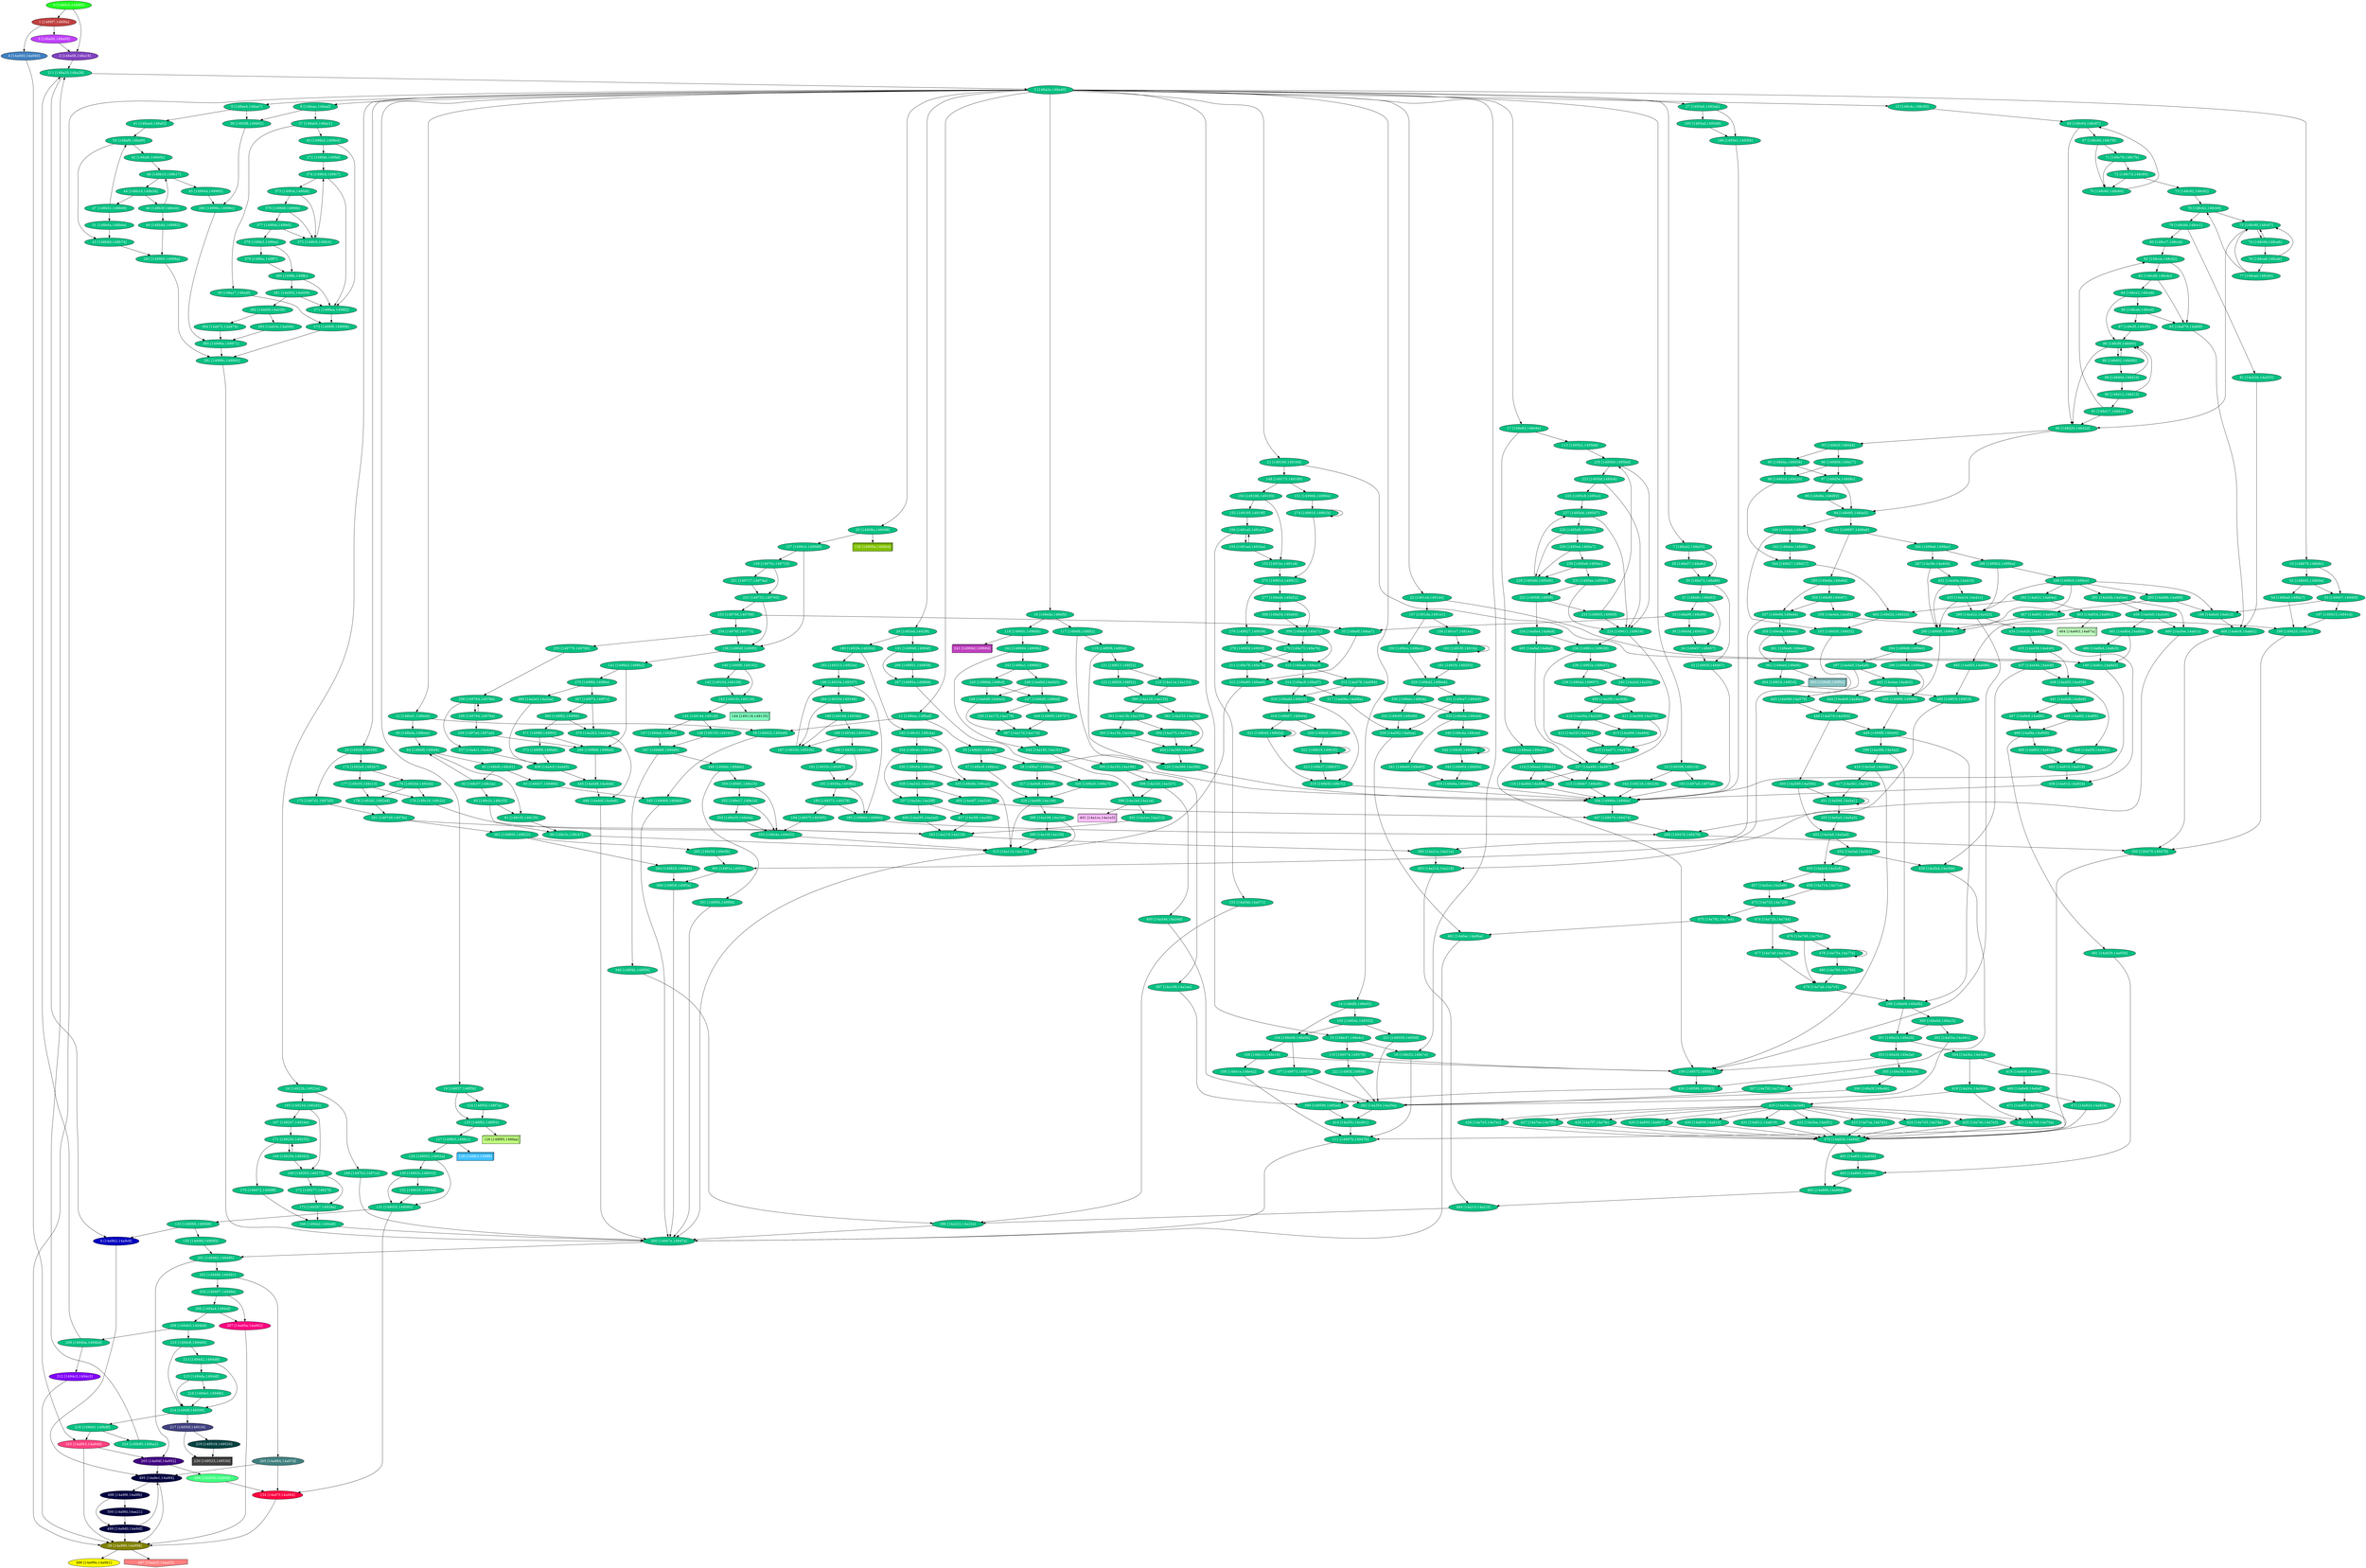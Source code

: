 diGraph libnss3{
	libnss3_0  [style=filled fillcolor="#20FF20" fontcolor="#ffffff" shape=oval label="0 [1489c0,1489f5]"]
	libnss3_1  [style=filled fillcolor="#C04040" fontcolor="#ffffff" shape=oval label="1 [1489f7,1489fa]"]
	libnss3_2  [style=filled fillcolor="#8040C0" fontcolor="#ffffff" shape=oval label="2 [148a08,148a18]"]
	libnss3_3  [style=filled fillcolor="#C040FF" fontcolor="#ffffff" shape=oval label="3 [148a00,148a00]"]
	libnss3_4  [style=filled fillcolor="#4080C0" fontcolor="#ffffff" shape=oval label="4 [14a940,14a940]"]
	libnss3_5  [style=filled fillcolor="#00C080" fontcolor="#ffffff" shape=oval label="5 [148a2e,148a40]"]
	libnss3_6  [style=filled fillcolor="#0000C0" fontcolor="#ffffff" shape=oval label="6 [14a9b2,14a9c8]"]
	libnss3_7  [style=filled fillcolor="#00C080" fontcolor="#ffffff" shape=oval label="7 [148a42,148a55]"]
	libnss3_8  [style=filled fillcolor="#00C080" fontcolor="#ffffff" shape=oval label="8 [148aac,148aaf]"]
	libnss3_9  [style=filled fillcolor="#00C080" fontcolor="#ffffff" shape=oval label="9 [148ae4,148ae7]"]
	libnss3_a  [style=filled fillcolor="#00C080" fontcolor="#ffffff" shape=oval label="10 [148b79,148b8c]"]
	libnss3_b  [style=filled fillcolor="#00C080" fontcolor="#ffffff" shape=oval label="11 [148bac,148baf]"]
	libnss3_c  [style=filled fillcolor="#00C080" fontcolor="#ffffff" shape=oval label="12 [148bd1,148bd4]"]
	libnss3_d  [style=filled fillcolor="#00C080" fontcolor="#ffffff" shape=oval label="13 [148c4c,148c50]"]
	libnss3_e  [style=filled fillcolor="#00C080" fontcolor="#ffffff" shape=oval label="14 [148dfb,148e02]"]
	libnss3_f  [style=filled fillcolor="#00C080" fontcolor="#ffffff" shape=oval label="15 [148e47,148e4c]"]
	libnss3_10  [style=filled fillcolor="#00C080" fontcolor="#ffffff" shape=oval label="16 [148e52,148e7e]"]
	libnss3_11  [style=filled fillcolor="#00C080" fontcolor="#ffffff" shape=oval label="17 [148e83,148e9e]"]
	libnss3_12  [style=filled fillcolor="#00C080" fontcolor="#ffffff" shape=oval label="18 [148eda,148ef5]"]
	libnss3_13  [style=filled fillcolor="#00C080" fontcolor="#ffffff" shape=oval label="19 [148f37,148f5b]"]
	libnss3_14  [style=filled fillcolor="#00C080" fontcolor="#ffffff" shape=oval label="20 [14908a,149098]"]
	libnss3_15  [style=filled fillcolor="#00C080" fontcolor="#ffffff" shape=oval label="21 [149166,14916d]"]
	libnss3_16  [style=filled fillcolor="#00C080" fontcolor="#ffffff" shape=oval label="22 [1491cd,1491d4]"]
	libnss3_17  [style=filled fillcolor="#00C080" fontcolor="#ffffff" shape=oval label="23 [149208,149210]"]
	libnss3_18  [style=filled fillcolor="#00C080" fontcolor="#ffffff" shape=oval label="24 [14922b,14922e]"]
	libnss3_19  [style=filled fillcolor="#00C080" fontcolor="#ffffff" shape=oval label="25 [14928f,14929f]"]
	libnss3_1a  [style=filled fillcolor="#00C080" fontcolor="#ffffff" shape=oval label="26 [1492ed,1492f8]"]
	libnss3_1b  [style=filled fillcolor="#00C080" fontcolor="#ffffff" shape=oval label="27 [1493a6,1493ab]"]
	libnss3_1c  [style=filled fillcolor="#808000" fontcolor="#ffffff" shape=oval label="28 [14a989,14a998]"]
	libnss3_1d  [style=filled fillcolor="#00C080" fontcolor="#ffffff" shape=oval label="29 [148a57,148a6c]"]
	libnss3_1e  [style=filled fillcolor="#00C080" fontcolor="#ffffff" shape=oval label="30 [148a73,148a86]"]
	libnss3_1f  [style=filled fillcolor="#00C080" fontcolor="#ffffff" shape=oval label="31 [148a8c,148a93]"]
	libnss3_20  [style=filled fillcolor="#00C080" fontcolor="#ffffff" shape=oval label="32 [14945f,149467]"]
	libnss3_21  [style=filled fillcolor="#00C080" fontcolor="#ffffff" shape=oval label="33 [148a99,148a99]"]
	libnss3_22  [style=filled fillcolor="#00C080" fontcolor="#ffffff" shape=oval label="34 [149457,149457]"]
	libnss3_23  [style=filled fillcolor="#00C080" fontcolor="#ffffff" shape=oval label="35 [148a9f,148aa7]"]
	libnss3_24  [style=filled fillcolor="#00C080" fontcolor="#ffffff" shape=oval label="36 [14944d,149453]"]
	libnss3_25  [style=filled fillcolor="#00C080" fontcolor="#ffffff" shape=oval label="37 [148ab5,148ac1]"]
	libnss3_26  [style=filled fillcolor="#00C080" fontcolor="#ffffff" shape=oval label="38 [1493f6,149402]"]
	libnss3_27  [style=filled fillcolor="#00C080" fontcolor="#ffffff" shape=oval label="39 [148ac7,148adf]"]
	libnss3_28  [style=filled fillcolor="#00C080" fontcolor="#ffffff" shape=oval label="40 [1498e2,1498e4]"]
	libnss3_29  [style=filled fillcolor="#00C080" fontcolor="#ffffff" shape=oval label="41 [148aed,148af3]"]
	libnss3_2a  [style=filled fillcolor="#00C080" fontcolor="#ffffff" shape=oval label="42 [148afb,148b0b]"]
	libnss3_2b  [style=filled fillcolor="#00C080" fontcolor="#ffffff" shape=oval label="43 [148b6d,148b74]"]
	libnss3_2c  [style=filled fillcolor="#00C080" fontcolor="#ffffff" shape=oval label="44 [148b1d,148b3d]"]
	libnss3_2d  [style=filled fillcolor="#00C080" fontcolor="#ffffff" shape=oval label="45 [149944,149965]"]
	libnss3_2e  [style=filled fillcolor="#00C080" fontcolor="#ffffff" shape=oval label="46 [148b3f,148b4b]"]
	libnss3_2f  [style=filled fillcolor="#00C080" fontcolor="#ffffff" shape=oval label="47 [148b52,148b68]"]
	libnss3_30  [style=filled fillcolor="#00C080" fontcolor="#ffffff" shape=oval label="48 [148b10,148b17]"]
	libnss3_31  [style=filled fillcolor="#00C080" fontcolor="#ffffff" shape=oval label="49 [148b4d,149982]"]
	libnss3_32  [style=filled fillcolor="#00C080" fontcolor="#ffffff" shape=oval label="50 [148af6,148af9]"]
	libnss3_33  [style=filled fillcolor="#00C080" fontcolor="#ffffff" shape=oval label="51 [148b6a,148b6a]"]
	libnss3_34  [style=filled fillcolor="#00C080" fontcolor="#ffffff" shape=oval label="52 [148b92,148b9a]"]
	libnss3_35  [style=filled fillcolor="#00C080" fontcolor="#ffffff" shape=oval label="53 [149407,14940f]"]
	libnss3_36  [style=filled fillcolor="#00C080" fontcolor="#ffffff" shape=oval label="54 [148ba0,148ba7]"]
	libnss3_37  [style=filled fillcolor="#00C080" fontcolor="#ffffff" shape=oval label="55 [148bb5,148bc2]"]
	libnss3_38  [style=filled fillcolor="#00C080" fontcolor="#ffffff" shape=oval label="56 [149432,149448]"]
	libnss3_39  [style=filled fillcolor="#00C080" fontcolor="#ffffff" shape=oval label="57 [148bc8,148bcc]"]
	libnss3_3a  [style=filled fillcolor="#00C080" fontcolor="#ffffff" shape=oval label="58 [149ba7,149bba]"]
	libnss3_3b  [style=filled fillcolor="#00C080" fontcolor="#ffffff" shape=oval label="59 [148bda,148bee]"]
	libnss3_3c  [style=filled fillcolor="#00C080" fontcolor="#ffffff" shape=oval label="60 [148bf6,148c01]"]
	libnss3_3d  [style=filled fillcolor="#00C080" fontcolor="#ffffff" shape=oval label="61 [148c35,148c35]"]
	libnss3_3e  [style=filled fillcolor="#00C080" fontcolor="#ffffff" shape=oval label="62 [148c07,148c2a]"]
	libnss3_3f  [style=filled fillcolor="#00C080" fontcolor="#ffffff" shape=oval label="63 [149d37,149d66]"]
	libnss3_40  [style=filled fillcolor="#00C080" fontcolor="#ffffff" shape=oval label="64 [148bf0,148bf4]"]
	libnss3_41  [style=filled fillcolor="#00C080" fontcolor="#ffffff" shape=oval label="65 [148c2c,148c33]"]
	libnss3_42  [style=filled fillcolor="#00C080" fontcolor="#ffffff" shape=oval label="66 [148c3c,148c47]"]
	libnss3_43  [style=filled fillcolor="#00C080" fontcolor="#ffffff" shape=oval label="67 [148c6d,148c76]"]
	libnss3_44  [style=filled fillcolor="#00C080" fontcolor="#ffffff" shape=oval label="68 [148d20,148d2d]"]
	libnss3_45  [style=filled fillcolor="#00C080" fontcolor="#ffffff" shape=oval label="69 [148c64,148c67]"]
	libnss3_46  [style=filled fillcolor="#00C080" fontcolor="#ffffff" shape=oval label="70 [148c60,148c60]"]
	libnss3_47  [style=filled fillcolor="#00C080" fontcolor="#ffffff" shape=oval label="71 [148c78,148c7b]"]
	libnss3_48  [style=filled fillcolor="#00C080" fontcolor="#ffffff" shape=oval label="72 [148c7d,148c80]"]
	libnss3_49  [style=filled fillcolor="#00C080" fontcolor="#ffffff" shape=oval label="73 [148c82,148c82]"]
	libnss3_4a  [style=filled fillcolor="#00C080" fontcolor="#ffffff" shape=oval label="74 [148c9d,148ca6]"]
	libnss3_4b  [style=filled fillcolor="#00C080" fontcolor="#ffffff" shape=oval label="75 [148c90,148c97]"]
	libnss3_4c  [style=filled fillcolor="#00C080" fontcolor="#ffffff" shape=oval label="76 [148ca8,148cab]"]
	libnss3_4d  [style=filled fillcolor="#00C080" fontcolor="#ffffff" shape=oval label="77 [148cad,148cb0]"]
	libnss3_4e  [style=filled fillcolor="#00C080" fontcolor="#ffffff" shape=oval label="78 [148cb2,148cb9]"]
	libnss3_4f  [style=filled fillcolor="#00C080" fontcolor="#ffffff" shape=oval label="79 [148cbb,148cc1]"]
	libnss3_50  [style=filled fillcolor="#00C080" fontcolor="#ffffff" shape=oval label="80 [148cc7,148ccb]"]
	libnss3_51  [style=filled fillcolor="#00C080" fontcolor="#ffffff" shape=oval label="81 [14a52b,14a555]"]
	libnss3_52  [style=filled fillcolor="#00C080" fontcolor="#ffffff" shape=oval label="82 [148cd8,148cdc]"]
	libnss3_53  [style=filled fillcolor="#00C080" fontcolor="#ffffff" shape=oval label="83 [14a879,14a89f]"]
	libnss3_54  [style=filled fillcolor="#00C080" fontcolor="#ffffff" shape=oval label="84 [148ce2,148ce9]"]
	libnss3_55  [style=filled fillcolor="#00C080" fontcolor="#ffffff" shape=oval label="85 [148ceb,148cef]"]
	libnss3_56  [style=filled fillcolor="#00C080" fontcolor="#ffffff" shape=oval label="86 [148cf9,148d00]"]
	libnss3_57  [style=filled fillcolor="#00C080" fontcolor="#ffffff" shape=oval label="87 [148cf5,148cf5]"]
	libnss3_58  [style=filled fillcolor="#00C080" fontcolor="#ffffff" shape=oval label="88 [148d02,148d0b]"]
	libnss3_59  [style=filled fillcolor="#00C080" fontcolor="#ffffff" shape=oval label="89 [148d0d,148d10]"]
	libnss3_5a  [style=filled fillcolor="#00C080" fontcolor="#ffffff" shape=oval label="90 [148d12,148d15]"]
	libnss3_5b  [style=filled fillcolor="#00C080" fontcolor="#ffffff" shape=oval label="91 [148d17,148d1e]"]
	libnss3_5c  [style=filled fillcolor="#00C080" fontcolor="#ffffff" shape=oval label="92 [148cce,148cd2]"]
	libnss3_5d  [style=filled fillcolor="#00C080" fontcolor="#ffffff" shape=oval label="93 [148d2f,148d44]"]
	libnss3_5e  [style=filled fillcolor="#00C080" fontcolor="#ffffff" shape=oval label="94 [148d95,148da5]"]
	libnss3_5f  [style=filled fillcolor="#00C080" fontcolor="#ffffff" shape=oval label="95 [148d4a,148d58]"]
	libnss3_60  [style=filled fillcolor="#00C080" fontcolor="#ffffff" shape=oval label="96 [149d09,149d17]"]
	libnss3_61  [style=filled fillcolor="#00C080" fontcolor="#ffffff" shape=oval label="97 [148d5e,148d8c]"]
	libnss3_62  [style=filled fillcolor="#00C080" fontcolor="#ffffff" shape=oval label="98 [149d1d,149d20]"]
	libnss3_63  [style=filled fillcolor="#00C080" fontcolor="#ffffff" shape=oval label="99 [148d8e,148d92]"]
	libnss3_64  [style=filled fillcolor="#00C080" fontcolor="#ffffff" shape=oval label="100 [148dab,148de8]"]
	libnss3_65  [style=filled fillcolor="#00C080" fontcolor="#ffffff" shape=oval label="101 [149997,1499a0]"]
	libnss3_66  [style=filled fillcolor="#00C080" fontcolor="#ffffff" shape=oval label="102 [148dee,148df6]"]
	libnss3_67  [style=filled fillcolor="#00C080" fontcolor="#ffffff" shape=oval label="103 [149d30,149d32]"]
	libnss3_68  [style=filled fillcolor="#00C080" fontcolor="#ffffff" shape=oval label="104 [148e08,148e0b]"]
	libnss3_69  [style=filled fillcolor="#00C080" fontcolor="#ffffff" shape=oval label="105 [14954c,149553]"]
	libnss3_6a  [style=filled fillcolor="#00C080" fontcolor="#ffffff" shape=oval label="106 [148e11,148e18]"]
	libnss3_6b  [style=filled fillcolor="#00C080" fontcolor="#ffffff" shape=oval label="107 [149973,14997d]"]
	libnss3_6c  [style=filled fillcolor="#00C080" fontcolor="#ffffff" shape=oval label="108 [148e1e,148e42]"]
	libnss3_6d  [style=filled fillcolor="#00C080" fontcolor="#ffffff" shape=oval label="109 [14957f,149581]"]
	libnss3_6e  [style=filled fillcolor="#00C080" fontcolor="#ffffff" shape=oval label="110 [149574,149579]"]
	libnss3_6f  [style=filled fillcolor="#00C080" fontcolor="#ffffff" shape=oval label="111 [14947b,14947b]"]
	libnss3_70  [style=filled fillcolor="#00C080" fontcolor="#ffffff" shape=oval label="112 [148ea4,148ea7]"]
	libnss3_71  [style=filled fillcolor="#00C080" fontcolor="#ffffff" shape=oval label="113 [1495b2,1495b6]"]
	libnss3_72  [style=filled fillcolor="#00C080" fontcolor="#ffffff" shape=oval label="114 [148ead,148eb1]"]
	libnss3_73  [style=filled fillcolor="#00C080" fontcolor="#ffffff" shape=oval label="115 [148eb7,148ed5]"]
	libnss3_74  [style=filled fillcolor="#00C080" fontcolor="#ffffff" shape=oval label="116 [14a48d,14a49b]"]
	libnss3_75  [style=filled fillcolor="#00C080" fontcolor="#ffffff" shape=oval label="117 [148efb,148f02]"]
	libnss3_76  [style=filled fillcolor="#00C080" fontcolor="#ffffff" shape=oval label="118 [14965c,14966b]"]
	libnss3_77  [style=filled fillcolor="#00C080" fontcolor="#ffffff" shape=oval label="119 [148f08,148f0d]"]
	libnss3_78  [style=filled fillcolor="#00C080" fontcolor="#ffffff" shape=oval label="120 [14a388,14a396]"]
	libnss3_79  [style=filled fillcolor="#00C080" fontcolor="#ffffff" shape=oval label="121 [148f13,148f22]"]
	libnss3_7a  [style=filled fillcolor="#00C080" fontcolor="#ffffff" shape=oval label="122 [148f28,148f32]"]
	libnss3_7b  [style=filled fillcolor="#00C080" fontcolor="#ffffff" shape=oval label="123 [14a11e,14a123]"]
	libnss3_7c  [style=filled fillcolor="#00C080" fontcolor="#ffffff" shape=oval label="124 [148f5d,148f7a]"]
	libnss3_7d  [style=filled fillcolor="#00C080" fontcolor="#ffffff" shape=oval label="125 [148f82,148f93]"]
	libnss3_7e  [style=filled fillcolor="#C0FF80" fontcolor="#000000" shape=box3d label="126 [148f95,148faa]"]
	libnss3_7f  [style=filled fillcolor="#00C080" fontcolor="#ffffff" shape=oval label="127 [148fb3,148fe1]"]
	libnss3_80  [style=filled fillcolor="#40C0FF" fontcolor="#ffffff" shape=box3d label="128 [148fe3,148ff6]"]
	libnss3_81  [style=filled fillcolor="#00C080" fontcolor="#ffffff" shape=oval label="129 [149002,14902a]"]
	libnss3_82  [style=filled fillcolor="#00C080" fontcolor="#ffffff" shape=oval label="130 [14902c,149033]"]
	libnss3_83  [style=filled fillcolor="#00C080" fontcolor="#ffffff" shape=oval label="131 [149055,149060]"]
	libnss3_84  [style=filled fillcolor="#00C080" fontcolor="#ffffff" shape=oval label="132 [149035,14904d]"]
	libnss3_85  [style=filled fillcolor="#00C080" fontcolor="#ffffff" shape=oval label="133 [149066,149069]"]
	libnss3_86  [style=filled fillcolor="#FF0040" fontcolor="#ffffff" shape=oval label="134 [14a97f,14a984]"]
	libnss3_87  [style=filled fillcolor="#00C080" fontcolor="#ffffff" shape=oval label="135 [14906f,149085]"]
	libnss3_88  [style=filled fillcolor="#80C000" fontcolor="#ffffff" shape=box3d label="136 [14909a,1490b4]"]
	libnss3_89  [style=filled fillcolor="#00C080" fontcolor="#ffffff" shape=oval label="137 [1490c3,1490d9]"]
	libnss3_8a  [style=filled fillcolor="#00C080" fontcolor="#ffffff" shape=oval label="138 [1490df,1490f0]"]
	libnss3_8b  [style=filled fillcolor="#00C080" fontcolor="#ffffff" shape=oval label="139 [14970c,149715]"]
	libnss3_8c  [style=filled fillcolor="#00C080" fontcolor="#ffffff" shape=oval label="140 [1490f6,149102]"]
	libnss3_8d  [style=filled fillcolor="#00C080" fontcolor="#ffffff" shape=oval label="141 [1498a3,1498b2]"]
	libnss3_8e  [style=filled fillcolor="#00C080" fontcolor="#ffffff" shape=oval label="142 [149104,149108]"]
	libnss3_8f  [style=filled fillcolor="#00C080" fontcolor="#ffffff" shape=oval label="143 [14910c,149116]"]
	libnss3_90  [style=filled fillcolor="#80FFC0" fontcolor="#000000" shape=box3d label="144 [149118,149135]"]
	libnss3_91  [style=filled fillcolor="#00C080" fontcolor="#ffffff" shape=oval label="145 [149144,14914f]"]
	libnss3_92  [style=filled fillcolor="#00C080" fontcolor="#ffffff" shape=oval label="146 [149155,149161]"]
	libnss3_93  [style=filled fillcolor="#00C080" fontcolor="#ffffff" shape=oval label="147 [149dad,149db4]"]
	libnss3_94  [style=filled fillcolor="#00C080" fontcolor="#ffffff" shape=oval label="148 [149173,149180]"]
	libnss3_95  [style=filled fillcolor="#00C080" fontcolor="#ffffff" shape=oval label="149 [14a8cc,14a8d3]"]
	libnss3_96  [style=filled fillcolor="#00C080" fontcolor="#ffffff" shape=oval label="150 [149186,149193]"]
	libnss3_97  [style=filled fillcolor="#00C080" fontcolor="#ffffff" shape=oval label="151 [14990b,14990e]"]
	libnss3_98  [style=filled fillcolor="#00C080" fontcolor="#ffffff" shape=oval label="152 [149195,14919f]"]
	libnss3_99  [style=filled fillcolor="#00C080" fontcolor="#ffffff" shape=oval label="153 [1491bc,1491c8]"]
	libnss3_9a  [style=filled fillcolor="#00C080" fontcolor="#ffffff" shape=oval label="154 [1491ad,1491ba]"]
	libnss3_9b  [style=filled fillcolor="#00C080" fontcolor="#ffffff" shape=oval label="155 [14a04b,14a071]"]
	libnss3_9c  [style=filled fillcolor="#00C080" fontcolor="#ffffff" shape=oval label="156 [1491a0,1491a7]"]
	libnss3_9d  [style=filled fillcolor="#00C080" fontcolor="#ffffff" shape=oval label="157 [1491da,1491e1]"]
	libnss3_9e  [style=filled fillcolor="#00C080" fontcolor="#ffffff" shape=oval label="158 [1491e7,1491ec]"]
	libnss3_9f  [style=filled fillcolor="#00C080" fontcolor="#ffffff" shape=oval label="159 [149bcc,149bcc]"]
	libnss3_a0  [style=filled fillcolor="#00C080" fontcolor="#ffffff" shape=oval label="160 [1491f0,1491fa]"]
	libnss3_a1  [style=filled fillcolor="#00C080" fontcolor="#ffffff" shape=oval label="161 [1491fc,149203]"]
	libnss3_a2  [style=filled fillcolor="#00C080" fontcolor="#ffffff" shape=oval label="162 [149216,149226]"]
	libnss3_a3  [style=filled fillcolor="#00C080" fontcolor="#ffffff" shape=oval label="163 [1497a5,1497ad]"]
	libnss3_a4  [style=filled fillcolor="#00C080" fontcolor="#ffffff" shape=oval label="164 [14946e,14946e]"]
	libnss3_a5  [style=filled fillcolor="#00C080" fontcolor="#ffffff" shape=oval label="165 [149234,149245]"]
	libnss3_a6  [style=filled fillcolor="#00C080" fontcolor="#ffffff" shape=oval label="166 [1497b2,1497cc]"]
	libnss3_a7  [style=filled fillcolor="#00C080" fontcolor="#ffffff" shape=oval label="167 [149247,14924e]"]
	libnss3_a8  [style=filled fillcolor="#00C080" fontcolor="#ffffff" shape=oval label="168 [149265,149275]"]
	libnss3_a9  [style=filled fillcolor="#00C080" fontcolor="#ffffff" shape=oval label="169 [14925b,149263]"]
	libnss3_aa  [style=filled fillcolor="#00C080" fontcolor="#ffffff" shape=oval label="170 [149d72,149d9f]"]
	libnss3_ab  [style=filled fillcolor="#00C080" fontcolor="#ffffff" shape=oval label="171 [149250,149255]"]
	libnss3_ac  [style=filled fillcolor="#00C080" fontcolor="#ffffff" shape=oval label="172 [149277,14927f]"]
	libnss3_ad  [style=filled fillcolor="#00C080" fontcolor="#ffffff" shape=oval label="173 [149287,14928a]"]
	libnss3_ae  [style=filled fillcolor="#00C080" fontcolor="#ffffff" shape=oval label="174 [1492a5,1492b7]"]
	libnss3_af  [style=filled fillcolor="#00C080" fontcolor="#ffffff" shape=oval label="175 [1497d1,1497d5]"]
	libnss3_b0  [style=filled fillcolor="#00C080" fontcolor="#ffffff" shape=oval label="176 [1492bd,1492cb]"]
	libnss3_b1  [style=filled fillcolor="#00C080" fontcolor="#ffffff" shape=oval label="177 [149c05,149c13]"]
	libnss3_b2  [style=filled fillcolor="#00C080" fontcolor="#ffffff" shape=oval label="178 [1492d1,1492e8]"]
	libnss3_b3  [style=filled fillcolor="#00C080" fontcolor="#ffffff" shape=oval label="179 [149c19,149c2c]"]
	libnss3_b4  [style=filled fillcolor="#00C080" fontcolor="#ffffff" shape=oval label="180 [1492fe,14930d]"]
	libnss3_b5  [style=filled fillcolor="#00C080" fontcolor="#ffffff" shape=oval label="181 [149848,14984f]"]
	libnss3_b6  [style=filled fillcolor="#00C080" fontcolor="#ffffff" shape=oval label="182 [149313,14932e]"]
	libnss3_b7  [style=filled fillcolor="#00C080" fontcolor="#ffffff" shape=oval label="183 [149c31,149c4a]"]
	libnss3_b8  [style=filled fillcolor="#00C080" fontcolor="#ffffff" shape=oval label="184 [14933d,149346]"]
	libnss3_b9  [style=filled fillcolor="#00C080" fontcolor="#ffffff" shape=oval label="185 [14986d,14989e]"]
	libnss3_ba  [style=filled fillcolor="#00C080" fontcolor="#ffffff" shape=oval label="186 [149334,149337]"]
	libnss3_bb  [style=filled fillcolor="#00C080" fontcolor="#ffffff" shape=oval label="187 [149330,149330]"]
	libnss3_bc  [style=filled fillcolor="#00C080" fontcolor="#ffffff" shape=oval label="188 [149348,14934b]"]
	libnss3_bd  [style=filled fillcolor="#00C080" fontcolor="#ffffff" shape=oval label="189 [14934d,149350]"]
	libnss3_be  [style=filled fillcolor="#00C080" fontcolor="#ffffff" shape=oval label="190 [149352,14935a]"]
	libnss3_bf  [style=filled fillcolor="#00C080" fontcolor="#ffffff" shape=oval label="191 [14935c,149367]"]
	libnss3_c0  [style=filled fillcolor="#00C080" fontcolor="#ffffff" shape=oval label="192 [14936a,14936c]"]
	libnss3_c1  [style=filled fillcolor="#00C080" fontcolor="#ffffff" shape=oval label="193 [149372,149379]"]
	libnss3_c2  [style=filled fillcolor="#00C080" fontcolor="#ffffff" shape=oval label="194 [14937f,149385]"]
	libnss3_c3  [style=filled fillcolor="#00C080" fontcolor="#ffffff" shape=oval label="195 [1493ad,1493d9]"]
	libnss3_c4  [style=filled fillcolor="#00C080" fontcolor="#ffffff" shape=oval label="196 [1493e1,1493f4]"]
	libnss3_c5  [style=filled fillcolor="#00C080" fontcolor="#ffffff" shape=oval label="197 [149415,14941d]"]
	libnss3_c6  [style=filled fillcolor="#00C080" fontcolor="#ffffff" shape=oval label="198 [14a6a0,14a6c2]"]
	libnss3_c7  [style=filled fillcolor="#00C080" fontcolor="#ffffff" shape=oval label="199 [149425,149430]"]
	libnss3_c8  [style=filled fillcolor="#00C080" fontcolor="#ffffff" shape=oval label="200 [149479,149479]"]
	libnss3_c9  [style=filled fillcolor="#00C080" fontcolor="#ffffff" shape=oval label="201 [149482,149485]"]
	libnss3_ca  [style=filled fillcolor="#00C080" fontcolor="#ffffff" shape=oval label="202 [14948b,149491]"]
	libnss3_cb  [style=filled fillcolor="#400080" fontcolor="#ffffff" shape=oval label="203 [14a94f,14a952]"]
	libnss3_cc  [style=filled fillcolor="#00C080" fontcolor="#ffffff" shape=oval label="204 [149497,14949e]"]
	libnss3_cd  [style=filled fillcolor="#408080" fontcolor="#ffffff" shape=oval label="205 [14a964,14a97d]"]
	libnss3_ce  [style=filled fillcolor="#00C080" fontcolor="#ffffff" shape=oval label="206 [1494a4,1494af]"]
	libnss3_cf  [style=filled fillcolor="#FF0080" fontcolor="#ffffff" shape=oval label="207 [14a95a,14a962]"]
	libnss3_d0  [style=filled fillcolor="#00C080" fontcolor="#ffffff" shape=oval label="208 [1494b5,1494b8]"]
	libnss3_d1  [style=filled fillcolor="#00C080" fontcolor="#ffffff" shape=oval label="209 [1494ba,1494bd]"]
	libnss3_d2  [style=filled fillcolor="#00C080" fontcolor="#ffffff" shape=oval label="210 [1494c8,1494d0]"]
	libnss3_d3  [style=filled fillcolor="#00C080" fontcolor="#ffffff" shape=oval label="211 [148a20,148a28]"]
	libnss3_d4  [style=filled fillcolor="#8000FF" fontcolor="#ffffff" shape=oval label="212 [1494c3,1494c3]"]
	libnss3_d5  [style=filled fillcolor="#00C080" fontcolor="#ffffff" shape=oval label="213 [1494d2,1494d8]"]
	libnss3_d6  [style=filled fillcolor="#00C080" fontcolor="#ffffff" shape=oval label="214 [1494ff,149509]"]
	libnss3_d7  [style=filled fillcolor="#00C080" fontcolor="#ffffff" shape=oval label="215 [1494da,1494df]"]
	libnss3_d8  [style=filled fillcolor="#00C080" fontcolor="#ffffff" shape=oval label="216 [1494e1,1494fb]"]
	libnss3_d9  [style=filled fillcolor="#404080" fontcolor="#ffffff" shape=oval label="217 [14950f,149516]"]
	libnss3_da  [style=filled fillcolor="#00C080" fontcolor="#ffffff" shape=oval label="218 [149b81,149b8f]"]
	libnss3_db  [style=filled fillcolor="#004040" fontcolor="#ffffff" shape=oval label="219 [149518,149520]"]
	libnss3_dc  [style=filled fillcolor="#404040" fontcolor="#ffffff" shape=box3d label="220 [149523,149530]"]
	libnss3_dd  [style=filled fillcolor="#00C080" fontcolor="#ffffff" shape=oval label="221 [149559,14956f]"]
	libnss3_de  [style=filled fillcolor="#00C080" fontcolor="#ffffff" shape=oval label="222 [149f3f,149f46]"]
	libnss3_df  [style=filled fillcolor="#00C080" fontcolor="#ffffff" shape=oval label="223 [1495bf,1495c6]"]
	libnss3_e0  [style=filled fillcolor="#00C080" fontcolor="#ffffff" shape=oval label="224 [149611,149616]"]
	libnss3_e1  [style=filled fillcolor="#00C080" fontcolor="#ffffff" shape=oval label="225 [1495c8,1495cc]"]
	libnss3_e2  [style=filled fillcolor="#00C080" fontcolor="#ffffff" shape=oval label="226 [1495d9,1495e2]"]
	libnss3_e3  [style=filled fillcolor="#00C080" fontcolor="#ffffff" shape=oval label="227 [1495d4,1495d7]"]
	libnss3_e4  [style=filled fillcolor="#00C080" fontcolor="#ffffff" shape=oval label="228 [1495d0,1495d0]"]
	libnss3_e5  [style=filled fillcolor="#00C080" fontcolor="#ffffff" shape=oval label="229 [1495e4,1495e7]"]
	libnss3_e6  [style=filled fillcolor="#00C080" fontcolor="#ffffff" shape=oval label="230 [1495e9,1495ec]"]
	libnss3_e7  [style=filled fillcolor="#00C080" fontcolor="#ffffff" shape=oval label="231 [1495ee,1495f6]"]
	libnss3_e8  [style=filled fillcolor="#00C080" fontcolor="#ffffff" shape=oval label="232 [1495f8,1495ff]"]
	libnss3_e9  [style=filled fillcolor="#00C080" fontcolor="#ffffff" shape=oval label="233 [149605,14960f]"]
	libnss3_ea  [style=filled fillcolor="#00C080" fontcolor="#ffffff" shape=oval label="234 [14a8a4,14a8a9]"]
	libnss3_eb  [style=filled fillcolor="#00C080" fontcolor="#ffffff" shape=oval label="235 [1495b9,1495bd]"]
	libnss3_ec  [style=filled fillcolor="#00C080" fontcolor="#ffffff" shape=oval label="236 [14961c,149628]"]
	libnss3_ed  [style=filled fillcolor="#00C080" fontcolor="#ffffff" shape=oval label="237 [14a480,14a487]"]
	libnss3_ee  [style=filled fillcolor="#00C080" fontcolor="#ffffff" shape=oval label="238 [14962e,149647]"]
	libnss3_ef  [style=filled fillcolor="#00C080" fontcolor="#ffffff" shape=oval label="239 [14964d,149657]"]
	libnss3_f0  [style=filled fillcolor="#00C080" fontcolor="#ffffff" shape=oval label="240 [14a2ef,14a2f4]"]
	libnss3_f1  [style=filled fillcolor="#C040C0" fontcolor="#ffffff" shape=box3d label="241 [14966d,149684]"]
	libnss3_f2  [style=filled fillcolor="#00C080" fontcolor="#ffffff" shape=oval label="242 [149694,14969b]"]
	libnss3_f3  [style=filled fillcolor="#00C080" fontcolor="#ffffff" shape=oval label="243 [1496a1,1496b5]"]
	libnss3_f4  [style=filled fillcolor="#00C080" fontcolor="#ffffff" shape=oval label="244 [14a185,14a191]"]
	libnss3_f5  [style=filled fillcolor="#00C080" fontcolor="#ffffff" shape=oval label="245 [1496bb,1496cf]"]
	libnss3_f6  [style=filled fillcolor="#00C080" fontcolor="#ffffff" shape=oval label="246 [14a0bf,14a0d3]"]
	libnss3_f7  [style=filled fillcolor="#00C080" fontcolor="#ffffff" shape=oval label="247 [1496d5,1496ef]"]
	libnss3_f8  [style=filled fillcolor="#00C080" fontcolor="#ffffff" shape=oval label="248 [14a0d9,14a0e3]"]
	libnss3_f9  [style=filled fillcolor="#00C080" fontcolor="#ffffff" shape=oval label="249 [1496f5,149707]"]
	libnss3_fa  [style=filled fillcolor="#00C080" fontcolor="#ffffff" shape=oval label="250 [14a172,14a179]"]
	libnss3_fb  [style=filled fillcolor="#00C080" fontcolor="#ffffff" shape=oval label="251 [149717,14974a]"]
	libnss3_fc  [style=filled fillcolor="#00C080" fontcolor="#ffffff" shape=oval label="252 [149752,149760]"]
	libnss3_fd  [style=filled fillcolor="#00C080" fontcolor="#ffffff" shape=oval label="253 [149766,149769]"]
	libnss3_fe  [style=filled fillcolor="#00C080" fontcolor="#ffffff" shape=oval label="254 [14976f,149773]"]
	libnss3_ff  [style=filled fillcolor="#00C080" fontcolor="#ffffff" shape=oval label="255 [149779,149780]"]
	libnss3_100  [style=filled fillcolor="#00C080" fontcolor="#ffffff" shape=oval label="256 [149794,14979e]"]
	libnss3_101  [style=filled fillcolor="#00C080" fontcolor="#ffffff" shape=oval label="257 [14a4c1,14a4c8]"]
	libnss3_102  [style=filled fillcolor="#00C080" fontcolor="#ffffff" shape=oval label="258 [149784,14978e]"]
	libnss3_103  [style=filled fillcolor="#00C080" fontcolor="#ffffff" shape=oval label="259 [1497a0,1497a0]"]
	libnss3_104  [style=filled fillcolor="#00C080" fontcolor="#ffffff" shape=oval label="260 [14947e,14947e]"]
	libnss3_105  [style=filled fillcolor="#00C080" fontcolor="#ffffff" shape=oval label="261 [1497d9,1497fa]"]
	libnss3_106  [style=filled fillcolor="#00C080" fontcolor="#ffffff" shape=oval label="262 [149800,149822]"]
	libnss3_107  [style=filled fillcolor="#00C080" fontcolor="#ffffff" shape=oval label="263 [14a218,14a218]"]
	libnss3_108  [style=filled fillcolor="#00C080" fontcolor="#ffffff" shape=oval label="264 [149828,149843]"]
	libnss3_109  [style=filled fillcolor="#00C080" fontcolor="#ffffff" shape=oval label="265 [149e58,149e5b]"]
	libnss3_10a  [style=filled fillcolor="#00C080" fontcolor="#ffffff" shape=oval label="266 [149851,149858]"]
	libnss3_10b  [style=filled fillcolor="#00C080" fontcolor="#ffffff" shape=oval label="267 [14985a,149868]"]
	libnss3_10c  [style=filled fillcolor="#00C080" fontcolor="#ffffff" shape=oval label="268 [149476,149476]"]
	libnss3_10d  [style=filled fillcolor="#00C080" fontcolor="#ffffff" shape=oval label="269 [1498b8,1498dd]"]
	libnss3_10e  [style=filled fillcolor="#00C080" fontcolor="#ffffff" shape=oval label="270 [149f6b,149f6e]"]
	libnss3_10f  [style=filled fillcolor="#00C080" fontcolor="#ffffff" shape=oval label="271 [1498ea,1498f2]"]
	libnss3_110  [style=filled fillcolor="#00C080" fontcolor="#ffffff" shape=oval label="272 [149fab,149faf]"]
	libnss3_111  [style=filled fillcolor="#00C080" fontcolor="#ffffff" shape=oval label="273 [1498f6,149906]"]
	libnss3_112  [style=filled fillcolor="#00C080" fontcolor="#ffffff" shape=oval label="274 [149910,14991b]"]
	libnss3_113  [style=filled fillcolor="#00C080" fontcolor="#ffffff" shape=oval label="275 [14991d,149921]"]
	libnss3_114  [style=filled fillcolor="#00C080" fontcolor="#ffffff" shape=oval label="276 [149927,149939]"]
	libnss3_115  [style=filled fillcolor="#00C080" fontcolor="#ffffff" shape=oval label="277 [149a4b,149a52]"]
	libnss3_116  [style=filled fillcolor="#00C080" fontcolor="#ffffff" shape=oval label="278 [14993f,14993f]"]
	libnss3_117  [style=filled fillcolor="#00C080" fontcolor="#ffffff" shape=oval label="279 [149a73,149a76]"]
	libnss3_118  [style=filled fillcolor="#00C080" fontcolor="#ffffff" shape=oval label="280 [14996c,14996c]"]
	libnss3_119  [style=filled fillcolor="#00C080" fontcolor="#ffffff" shape=oval label="281 [14998c,149992]"]
	libnss3_11a  [style=filled fillcolor="#00C080" fontcolor="#ffffff" shape=oval label="282 [14a354,14a35a]"]
	libnss3_11b  [style=filled fillcolor="#00C080" fontcolor="#ffffff" shape=oval label="283 [149985,14998a]"]
	libnss3_11c  [style=filled fillcolor="#00C080" fontcolor="#ffffff" shape=oval label="284 [1499a6,1499ac]"]
	libnss3_11d  [style=filled fillcolor="#00C080" fontcolor="#ffffff" shape=oval label="285 [149e8a,149e8d]"]
	libnss3_11e  [style=filled fillcolor="#00C080" fontcolor="#ffffff" shape=oval label="286 [1499b2,1499ba]"]
	libnss3_11f  [style=filled fillcolor="#00C080" fontcolor="#ffffff" shape=oval label="287 [14a3fe,14a404]"]
	libnss3_120  [style=filled fillcolor="#00C080" fontcolor="#ffffff" shape=oval label="288 [1499c0,1499ce]"]
	libnss3_121  [style=filled fillcolor="#00C080" fontcolor="#ffffff" shape=oval label="289 [14a422,14a425]"]
	libnss3_122  [style=filled fillcolor="#00C080" fontcolor="#ffffff" shape=oval label="290 [1499d0,1499d7]"]
	libnss3_123  [style=filled fillcolor="#00C080" fontcolor="#ffffff" shape=oval label="291 [14a5db,14a5de]"]
	libnss3_124  [style=filled fillcolor="#00C080" fontcolor="#ffffff" shape=oval label="292 [14a621,14a64e]"]
	libnss3_125  [style=filled fillcolor="#00C080" fontcolor="#ffffff" shape=oval label="293 [14a68b,14a68f]"]
	libnss3_126  [style=filled fillcolor="#00C080" fontcolor="#ffffff" shape=oval label="294 [1499d9,1499e0]"]
	libnss3_127  [style=filled fillcolor="#00C080" fontcolor="#ffffff" shape=oval label="295 [1499f6,1499f6]"]
	libnss3_128  [style=filled fillcolor="#00C080" fontcolor="#ffffff" shape=oval label="296 [1499e6,1499ee]"]
	libnss3_129  [style=filled fillcolor="#00C080" fontcolor="#ffffff" shape=oval label="297 [14a4a0,14a4a8]"]
	libnss3_12a  [style=filled fillcolor="#00C080" fontcolor="#ffffff" shape=oval label="298 [149a06,149a0b]"]
	libnss3_12b  [style=filled fillcolor="#00C080" fontcolor="#ffffff" shape=oval label="299 [14a39b,14a3a2]"]
	libnss3_12c  [style=filled fillcolor="#00C080" fontcolor="#ffffff" shape=oval label="300 [149a0d,149a15]"]
	libnss3_12d  [style=filled fillcolor="#00C080" fontcolor="#ffffff" shape=oval label="301 [149a1b,149a20]"]
	libnss3_12e  [style=filled fillcolor="#00C080" fontcolor="#ffffff" shape=oval label="302 [14a55a,14a561]"]
	libnss3_12f  [style=filled fillcolor="#00C080" fontcolor="#ffffff" shape=oval label="303 [149a26,149a2e]"]
	libnss3_130  [style=filled fillcolor="#00C080" fontcolor="#ffffff" shape=oval label="304 [14a3bc,14a3c6]"]
	libnss3_131  [style=filled fillcolor="#00C080" fontcolor="#ffffff" shape=oval label="305 [149a34,149a39]"]
	libnss3_132  [style=filled fillcolor="#00C080" fontcolor="#ffffff" shape=oval label="306 [149a3f,149a46]"]
	libnss3_133  [style=filled fillcolor="#00C080" fontcolor="#ffffff" shape=oval label="307 [14a70f,14a716]"]
	libnss3_134  [style=filled fillcolor="#00C080" fontcolor="#ffffff" shape=oval label="308 [149a54,149a60]"]
	libnss3_135  [style=filled fillcolor="#00C080" fontcolor="#ffffff" shape=oval label="309 [149a64,149a71]"]
	libnss3_136  [style=filled fillcolor="#00C080" fontcolor="#ffffff" shape=oval label="310 [149aae,149ac3]"]
	libnss3_137  [style=filled fillcolor="#00C080" fontcolor="#ffffff" shape=oval label="311 [149a78,149a7b]"]
	libnss3_138  [style=filled fillcolor="#00C080" fontcolor="#ffffff" shape=oval label="312 [149a80,149aa9]"]
	libnss3_139  [style=filled fillcolor="#00C080" fontcolor="#ffffff" shape=oval label="313 [14a114,14a119]"]
	libnss3_13a  [style=filled fillcolor="#00C080" fontcolor="#ffffff" shape=oval label="314 [149ac9,149ad7]"]
	libnss3_13b  [style=filled fillcolor="#00C080" fontcolor="#ffffff" shape=oval label="315 [14a076,14a084]"]
	libnss3_13c  [style=filled fillcolor="#00C080" fontcolor="#ffffff" shape=oval label="316 [149add,149b05]"]
	libnss3_13d  [style=filled fillcolor="#00C080" fontcolor="#ffffff" shape=oval label="317 [14a08a,14a08a]"]
	libnss3_13e  [style=filled fillcolor="#00C080" fontcolor="#ffffff" shape=oval label="318 [149b07,149b0d]"]
	libnss3_13f  [style=filled fillcolor="#00C080" fontcolor="#ffffff" shape=oval label="319 [149b5f,149b7c]"]
	libnss3_140  [style=filled fillcolor="#00C080" fontcolor="#ffffff" shape=oval label="320 [149b0f,149b0f]"]
	libnss3_141  [style=filled fillcolor="#00C080" fontcolor="#ffffff" shape=oval label="321 [149b40,149b5d]"]
	libnss3_142  [style=filled fillcolor="#00C080" fontcolor="#ffffff" shape=oval label="322 [149b10,149b35]"]
	libnss3_143  [style=filled fillcolor="#00C080" fontcolor="#ffffff" shape=oval label="323 [149b37,149b37]"]
	libnss3_144  [style=filled fillcolor="#00C080" fontcolor="#ffffff" shape=oval label="324 [149b95,149ba2]"]
	libnss3_145  [style=filled fillcolor="#FF4080" fontcolor="#ffffff" shape=oval label="325 [14a943,14a94d]"]
	libnss3_146  [style=filled fillcolor="#00C080" fontcolor="#ffffff" shape=oval label="326 [149bc0,149bc7]"]
	libnss3_147  [style=filled fillcolor="#00C080" fontcolor="#ffffff" shape=oval label="327 [14a0e8,14a0e8]"]
	libnss3_148  [style=filled fillcolor="#00C080" fontcolor="#ffffff" shape=oval label="328 [14a0f0,14a106]"]
	libnss3_149  [style=filled fillcolor="#00C080" fontcolor="#ffffff" shape=oval label="329 [149bd2,149be6]"]
	libnss3_14a  [style=filled fillcolor="#00C080" fontcolor="#ffffff" shape=oval label="330 [149bec,149bfa]"]
	libnss3_14b  [style=filled fillcolor="#00C080" fontcolor="#ffffff" shape=oval label="331 [149ca7,149cb5]"]
	libnss3_14c  [style=filled fillcolor="#00C080" fontcolor="#ffffff" shape=oval label="332 [149c00,149c00]"]
	libnss3_14d  [style=filled fillcolor="#00C080" fontcolor="#ffffff" shape=oval label="333 [149cbb,149cd4]"]
	libnss3_14e  [style=filled fillcolor="#00C080" fontcolor="#ffffff" shape=oval label="334 [149c4c,149c5e]"]
	libnss3_14f  [style=filled fillcolor="#00C080" fontcolor="#ffffff" shape=oval label="335 [149c6e,149ca2]"]
	libnss3_150  [style=filled fillcolor="#00C080" fontcolor="#ffffff" shape=oval label="336 [149c64,149c68]"]
	libnss3_151  [style=filled fillcolor="#00C080" fontcolor="#ffffff" shape=oval label="337 [14a24c,14a28f]"]
	libnss3_152  [style=filled fillcolor="#00C080" fontcolor="#ffffff" shape=oval label="338 [14a242,14a246]"]
	libnss3_153  [style=filled fillcolor="#00C080" fontcolor="#ffffff" shape=oval label="339 [14a092,14a0aa]"]
	libnss3_154  [style=filled fillcolor="#00C080" fontcolor="#ffffff" shape=oval label="340 [149cda,149cee]"]
	libnss3_155  [style=filled fillcolor="#00C080" fontcolor="#ffffff" shape=oval label="341 [149e60,149e65]"]
	libnss3_156  [style=filled fillcolor="#00C080" fontcolor="#ffffff" shape=oval label="342 [149cf0,149d02]"]
	libnss3_157  [style=filled fillcolor="#00C080" fontcolor="#ffffff" shape=oval label="343 [149d04,149d04]"]
	libnss3_158  [style=filled fillcolor="#00C080" fontcolor="#ffffff" shape=oval label="344 [149d27,149d27]"]
	libnss3_159  [style=filled fillcolor="#00C080" fontcolor="#ffffff" shape=oval label="345 [149d69,149d6d]"]
	libnss3_15a  [style=filled fillcolor="#00C080" fontcolor="#ffffff" shape=oval label="346 [149da2,149da8]"]
	libnss3_15b  [style=filled fillcolor="#00C080" fontcolor="#ffffff" shape=oval label="347 [149db6,149dd6]"]
	libnss3_15c  [style=filled fillcolor="#00C080" fontcolor="#ffffff" shape=oval label="348 [149ddc,149deb]"]
	libnss3_15d  [style=filled fillcolor="#00C080" fontcolor="#ffffff" shape=oval label="349 [149f4b,149f56]"]
	libnss3_15e  [style=filled fillcolor="#00C080" fontcolor="#ffffff" shape=oval label="350 [149df1,149e15]"]
	libnss3_15f  [style=filled fillcolor="#00C080" fontcolor="#ffffff" shape=oval label="351 [149f5b,149f66]"]
	libnss3_160  [style=filled fillcolor="#00C080" fontcolor="#ffffff" shape=oval label="352 [149e17,149e1e]"]
	libnss3_161  [style=filled fillcolor="#00C080" fontcolor="#ffffff" shape=oval label="353 [149e4e,149e53]"]
	libnss3_162  [style=filled fillcolor="#00C080" fontcolor="#ffffff" shape=oval label="354 [149e20,149e4a]"]
	libnss3_163  [style=filled fillcolor="#00C080" fontcolor="#ffffff" shape=oval label="355 [149e6a,149e85]"]
	libnss3_164  [style=filled fillcolor="#00C080" fontcolor="#ffffff" shape=oval label="356 [149e8f,149e97]"]
	libnss3_165  [style=filled fillcolor="#00C080" fontcolor="#ffffff" shape=oval label="357 [149e9d,149ed4]"]
	libnss3_166  [style=filled fillcolor="#00C080" fontcolor="#ffffff" shape=oval label="358 [14a4eb,14a4f2]"]
	libnss3_167  [style=filled fillcolor="#00C080" fontcolor="#ffffff" shape=oval label="359 [149eda,149ee4]"]
	libnss3_168  [style=filled fillcolor="#00C080" fontcolor="#ffffff" shape=oval label="360 [14a21a,14a21a]"]
	libnss3_169  [style=filled fillcolor="#00C080" fontcolor="#ffffff" shape=oval label="361 [149ee6,149ee6]"]
	libnss3_16a  [style=filled fillcolor="#00C080" fontcolor="#ffffff" shape=oval label="362 [149eed,149ef4]"]
	libnss3_16b  [style=filled fillcolor="#80C0C0" fontcolor="#ffffff" shape=box3d label="363 [149ef6,149f0d]"]
	libnss3_16c  [style=filled fillcolor="#00C080" fontcolor="#ffffff" shape=oval label="364 [149f16,149f16]"]
	libnss3_16d  [style=filled fillcolor="#00C080" fontcolor="#ffffff" shape=oval label="365 [149f1e,149f25]"]
	libnss3_16e  [style=filled fillcolor="#00C080" fontcolor="#ffffff" shape=oval label="366 [149f28,149f3a]"]
	libnss3_16f  [style=filled fillcolor="#00C080" fontcolor="#ffffff" shape=oval label="367 [149f74,149f7c]"]
	libnss3_170  [style=filled fillcolor="#00C080" fontcolor="#ffffff" shape=oval label="368 [14a2e3,14a2ea]"]
	libnss3_171  [style=filled fillcolor="#00C080" fontcolor="#ffffff" shape=oval label="369 [149f82,149f89]"]
	libnss3_172  [style=filled fillcolor="#00C080" fontcolor="#ffffff" shape=oval label="370 [14a2b2,14a2de]"]
	libnss3_173  [style=filled fillcolor="#00C080" fontcolor="#ffffff" shape=oval label="371 [149f8f,149f93]"]
	libnss3_174  [style=filled fillcolor="#00C080" fontcolor="#ffffff" shape=oval label="372 [149f99,149fa6]"]
	libnss3_175  [style=filled fillcolor="#00C080" fontcolor="#ffffff" shape=oval label="373 [149fcd,149fd6]"]
	libnss3_176  [style=filled fillcolor="#00C080" fontcolor="#ffffff" shape=oval label="374 [149fc4,149fc7]"]
	libnss3_177  [style=filled fillcolor="#00C080" fontcolor="#ffffff" shape=oval label="375 [149fc0,149fc0]"]
	libnss3_178  [style=filled fillcolor="#00C080" fontcolor="#ffffff" shape=oval label="376 [149fd8,149fdb]"]
	libnss3_179  [style=filled fillcolor="#00C080" fontcolor="#ffffff" shape=oval label="377 [149fdd,149fe0]"]
	libnss3_17a  [style=filled fillcolor="#00C080" fontcolor="#ffffff" shape=oval label="378 [149fe2,149fea]"]
	libnss3_17b  [style=filled fillcolor="#00C080" fontcolor="#ffffff" shape=oval label="379 [149fec,149ff7]"]
	libnss3_17c  [style=filled fillcolor="#00C080" fontcolor="#ffffff" shape=oval label="380 [149ffa,149ffc]"]
	libnss3_17d  [style=filled fillcolor="#00C080" fontcolor="#ffffff" shape=oval label="381 [14a002,14a009]"]
	libnss3_17e  [style=filled fillcolor="#00C080" fontcolor="#ffffff" shape=oval label="382 [14a00f,14a036]"]
	libnss3_17f  [style=filled fillcolor="#00C080" fontcolor="#ffffff" shape=oval label="383 [14a03c,14a046]"]
	libnss3_180  [style=filled fillcolor="#00C080" fontcolor="#ffffff" shape=oval label="384 [14a872,14a874]"]
	libnss3_181  [style=filled fillcolor="#00C080" fontcolor="#ffffff" shape=oval label="385 [14996e,149971]"]
	libnss3_182  [style=filled fillcolor="#00C080" fontcolor="#ffffff" shape=oval label="386 [14a222,14a22e]"]
	libnss3_183  [style=filled fillcolor="#00C080" fontcolor="#ffffff" shape=oval label="387 [14a17d,14a17d]"]
	libnss3_184  [style=filled fillcolor="#00C080" fontcolor="#ffffff" shape=oval label="388 [14a108,14a10d]"]
	libnss3_185  [style=filled fillcolor="#00C080" fontcolor="#ffffff" shape=oval label="389 [14a10f,14a10f]"]
	libnss3_186  [style=filled fillcolor="#00C080" fontcolor="#ffffff" shape=oval label="390 [14a128,14a135]"]
	libnss3_187  [style=filled fillcolor="#00C080" fontcolor="#ffffff" shape=oval label="391 [14a13b,14a155]"]
	libnss3_188  [style=filled fillcolor="#00C080" fontcolor="#ffffff" shape=oval label="392 [14a233,14a23d]"]
	libnss3_189  [style=filled fillcolor="#00C080" fontcolor="#ffffff" shape=oval label="393 [14a15b,14a16d]"]
	libnss3_18a  [style=filled fillcolor="#00C080" fontcolor="#ffffff" shape=oval label="394 [14a375,14a37c]"]
	libnss3_18b  [style=filled fillcolor="#00C080" fontcolor="#ffffff" shape=oval label="395 [14a193,14a196]"]
	libnss3_18c  [style=filled fillcolor="#00C080" fontcolor="#ffffff" shape=oval label="396 [14a1bd,14a1ca]"]
	libnss3_18d  [style=filled fillcolor="#00C080" fontcolor="#ffffff" shape=oval label="397 [14a198,14a1ae]"]
	libnss3_18e  [style=filled fillcolor="#00C080" fontcolor="#ffffff" shape=oval label="398 [14a1b3,14a1b7]"]
	libnss3_18f  [style=filled fillcolor="#00C080" fontcolor="#ffffff" shape=oval label="399 [149596,1495ad]"]
	libnss3_190  [style=filled fillcolor="#00C080" fontcolor="#ffffff" shape=oval label="400 [14a346,14a34d]"]
	libnss3_191  [style=filled fillcolor="#FFC0FF" fontcolor="#000000" shape=box3d label="401 [14a1cc,14a1e3]"]
	libnss3_192  [style=filled fillcolor="#00C080" fontcolor="#ffffff" shape=oval label="402 [14a1ec,14a212]"]
	libnss3_193  [style=filled fillcolor="#00C080" fontcolor="#ffffff" shape=oval label="403 [14a21d,14a21d]"]
	libnss3_194  [style=filled fillcolor="#00C080" fontcolor="#ffffff" shape=oval label="404 [14a380,14a380]"]
	libnss3_195  [style=filled fillcolor="#00C080" fontcolor="#ffffff" shape=oval label="405 [14a4f7,14a526]"]
	libnss3_196  [style=filled fillcolor="#00C080" fontcolor="#ffffff" shape=oval label="406 [14a295,14a2ad]"]
	libnss3_197  [style=filled fillcolor="#00C080" fontcolor="#ffffff" shape=oval label="407 [14a3f6,14a3f9]"]
	libnss3_198  [style=filled fillcolor="#00C080" fontcolor="#ffffff" shape=oval label="408 [14a4cf,14a4d5]"]
	libnss3_199  [style=filled fillcolor="#00C080" fontcolor="#ffffff" shape=oval label="409 [14a2f9,14a308]"]
	libnss3_19a  [style=filled fillcolor="#00C080" fontcolor="#ffffff" shape=oval label="410 [14a30a,14a329]"]
	libnss3_19b  [style=filled fillcolor="#00C080" fontcolor="#ffffff" shape=oval label="411 [14a366,14a370]"]
	libnss3_19c  [style=filled fillcolor="#00C080" fontcolor="#ffffff" shape=oval label="412 [14a32f,14a341]"]
	libnss3_19d  [style=filled fillcolor="#00C080" fontcolor="#ffffff" shape=oval label="413 [14a466,14a46d]"]
	libnss3_19e  [style=filled fillcolor="#00C080" fontcolor="#ffffff" shape=oval label="414 [14a35c,14a361]"]
	libnss3_19f  [style=filled fillcolor="#00C080" fontcolor="#ffffff" shape=oval label="415 [14a471,14a479]"]
	libnss3_1a0  [style=filled fillcolor="#00C080" fontcolor="#ffffff" shape=oval label="416 [14a3a8,14a3ab]"]
	libnss3_1a1  [style=filled fillcolor="#00C080" fontcolor="#ffffff" shape=oval label="417 [14a3b1,14a3b7]"]
	libnss3_1a2  [style=filled fillcolor="#00C080" fontcolor="#ffffff" shape=oval label="418 [14a3cc,14a3d4]"]
	libnss3_1a3  [style=filled fillcolor="#00C080" fontcolor="#ffffff" shape=oval label="419 [14a6d6,14a6e3]"]
	libnss3_1a4  [style=filled fillcolor="#00C080" fontcolor="#ffffff" shape=oval label="420 [14a3da,14a3e8]"]
	libnss3_1a5  [style=filled fillcolor="#00C080" fontcolor="#ffffff" shape=oval label="421 [14a708,14a70a]"]
	libnss3_1a6  [style=filled fillcolor="#00C080" fontcolor="#ffffff" shape=oval label="422 [14a3ea,14a3f1]"]
	libnss3_1a7  [style=filled fillcolor="#00C080" fontcolor="#ffffff" shape=oval label="423 [14a7ca,14a7d1]"]
	libnss3_1a8  [style=filled fillcolor="#00C080" fontcolor="#ffffff" shape=oval label="424 [14a7d3,14a7da]"]
	libnss3_1a9  [style=filled fillcolor="#00C080" fontcolor="#ffffff" shape=oval label="425 [14a7dc,14a7e3]"]
	libnss3_1aa  [style=filled fillcolor="#00C080" fontcolor="#ffffff" shape=oval label="426 [14a7e5,14a7ec]"]
	libnss3_1ab  [style=filled fillcolor="#00C080" fontcolor="#ffffff" shape=oval label="427 [14a7ee,14a7f5]"]
	libnss3_1ac  [style=filled fillcolor="#00C080" fontcolor="#ffffff" shape=oval label="428 [14a7f7,14a7fe]"]
	libnss3_1ad  [style=filled fillcolor="#00C080" fontcolor="#ffffff" shape=oval label="429 [14a800,14a807]"]
	libnss3_1ae  [style=filled fillcolor="#00C080" fontcolor="#ffffff" shape=oval label="430 [14a809,14a810]"]
	libnss3_1af  [style=filled fillcolor="#00C080" fontcolor="#ffffff" shape=oval label="431 [14a812,14a819]"]
	libnss3_1b0  [style=filled fillcolor="#00C080" fontcolor="#ffffff" shape=oval label="432 [14a40a,14a410]"]
	libnss3_1b1  [style=filled fillcolor="#00C080" fontcolor="#ffffff" shape=oval label="433 [14a416,14a41c]"]
	libnss3_1b2  [style=filled fillcolor="#00C080" fontcolor="#ffffff" shape=oval label="434 [14a42b,14a432]"]
	libnss3_1b3  [style=filled fillcolor="#00C080" fontcolor="#ffffff" shape=oval label="435 [14a438,14a449]"]
	libnss3_1b4  [style=filled fillcolor="#00C080" fontcolor="#ffffff" shape=oval label="436 [14a91d,14a924]"]
	libnss3_1b5  [style=filled fillcolor="#00C080" fontcolor="#ffffff" shape=oval label="437 [14a44b,14a44f]"]
	libnss3_1b6  [style=filled fillcolor="#00C080" fontcolor="#ffffff" shape=oval label="438 [14a455,14a459]"]
	libnss3_1b7  [style=filled fillcolor="#00C080" fontcolor="#ffffff" shape=oval label="439 [14a5b4,14a5bb]"]
	libnss3_1b8  [style=filled fillcolor="#00C080" fontcolor="#ffffff" shape=oval label="440 [14a45f,14a461]"]
	libnss3_1b9  [style=filled fillcolor="#00C080" fontcolor="#ffffff" shape=oval label="441 [14a8d8,14a8e6]"]
	libnss3_1ba  [style=filled fillcolor="#00C080" fontcolor="#ffffff" shape=oval label="442 [14a4ae,14a4b3]"]
	libnss3_1bb  [style=filled fillcolor="#00C080" fontcolor="#ffffff" shape=oval label="443 [14a566,14a579]"]
	libnss3_1bc  [style=filled fillcolor="#00C080" fontcolor="#ffffff" shape=oval label="444 [14a4b9,14a4bc]"]
	libnss3_1bd  [style=filled fillcolor="#00C080" fontcolor="#ffffff" shape=oval label="445 [14a4d8,14a4dd]"]
	libnss3_1be  [style=filled fillcolor="#00C080" fontcolor="#ffffff" shape=oval label="446 [14a4df,14a4e6]"]
	libnss3_1bf  [style=filled fillcolor="#00C080" fontcolor="#ffffff" shape=oval label="447 [149474,149474]"]
	libnss3_1c0  [style=filled fillcolor="#00C080" fontcolor="#ffffff" shape=oval label="448 [14a57d,14a583]"]
	libnss3_1c1  [style=filled fillcolor="#00C080" fontcolor="#ffffff" shape=oval label="449 [1499f8,149a00]"]
	libnss3_1c2  [style=filled fillcolor="#00C080" fontcolor="#ffffff" shape=oval label="450 [14a589,14a594]"]
	libnss3_1c3  [style=filled fillcolor="#00C080" fontcolor="#ffffff" shape=oval label="451 [14a596,14a5a1]"]
	libnss3_1c4  [style=filled fillcolor="#00C080" fontcolor="#ffffff" shape=oval label="452 [14a5a6,14a5ad]"]
	libnss3_1c5  [style=filled fillcolor="#00C080" fontcolor="#ffffff" shape=oval label="453 [14a5a3,14a5a3]"]
	libnss3_1c6  [style=filled fillcolor="#00C080" fontcolor="#ffffff" shape=oval label="454 [14a5af,14a5b2]"]
	libnss3_1c7  [style=filled fillcolor="#00C080" fontcolor="#ffffff" shape=oval label="455 [14a5c0,14a5c8]"]
	libnss3_1c8  [style=filled fillcolor="#00C080" fontcolor="#ffffff" shape=oval label="456 [149586,149593]"]
	libnss3_1c9  [style=filled fillcolor="#00C080" fontcolor="#ffffff" shape=oval label="457 [14a5ce,14a5d6]"]
	libnss3_1ca  [style=filled fillcolor="#00C080" fontcolor="#ffffff" shape=oval label="458 [14a71b,14a71e]"]
	libnss3_1cb  [style=filled fillcolor="#00C080" fontcolor="#ffffff" shape=oval label="459 [14a5e0,14a5e8]"]
	libnss3_1cc  [style=filled fillcolor="#00C080" fontcolor="#ffffff" shape=oval label="460 [14a5ee,14a61c]"]
	libnss3_1cd  [style=filled fillcolor="#00C080" fontcolor="#ffffff" shape=oval label="461 [14a8b4,14a8bb]"]
	libnss3_1ce  [style=filled fillcolor="#00C080" fontcolor="#ffffff" shape=oval label="462 [149d2d,149d2d]"]
	libnss3_1cf  [style=filled fillcolor="#00C080" fontcolor="#ffffff" shape=oval label="463 [14a654,14a661]"]
	libnss3_1d0  [style=filled fillcolor="#C0FFC0" fontcolor="#000000" shape=box3d label="464 [14a663,14a67a]"]
	libnss3_1d1  [style=filled fillcolor="#00C080" fontcolor="#ffffff" shape=oval label="465 [14a683,14a686]"]
	libnss3_1d2  [style=filled fillcolor="#00C080" fontcolor="#ffffff" shape=oval label="466 [149f19,149f19]"]
	libnss3_1d3  [style=filled fillcolor="#00C080" fontcolor="#ffffff" shape=oval label="467 [14a691,14a691]"]
	libnss3_1d4  [style=filled fillcolor="#00C080" fontcolor="#ffffff" shape=oval label="468 [14a6c9,14a6d1]"]
	libnss3_1d5  [style=filled fillcolor="#00C080" fontcolor="#ffffff" shape=oval label="469 [14a6e9,14a6ef]"]
	libnss3_1d6  [style=filled fillcolor="#00C080" fontcolor="#ffffff" shape=oval label="470 [14a82b,14a84f]"]
	libnss3_1d7  [style=filled fillcolor="#00C080" fontcolor="#ffffff" shape=oval label="471 [14a6f5,14a702]"]
	libnss3_1d8  [style=filled fillcolor="#00C080" fontcolor="#ffffff" shape=oval label="472 [14a824,14a824]"]
	libnss3_1d9  [style=filled fillcolor="#00C080" fontcolor="#ffffff" shape=oval label="473 [14a723,14a729]"]
	libnss3_1da  [style=filled fillcolor="#00C080" fontcolor="#ffffff" shape=oval label="474 [14a72b,14a744]"]
	libnss3_1db  [style=filled fillcolor="#00C080" fontcolor="#ffffff" shape=oval label="475 [14a782,14a7a4]"]
	libnss3_1dc  [style=filled fillcolor="#00C080" fontcolor="#ffffff" shape=oval label="476 [14a746,14a75c]"]
	libnss3_1dd  [style=filled fillcolor="#00C080" fontcolor="#ffffff" shape=oval label="477 [14a7a9,14a7a9]"]
	libnss3_1de  [style=filled fillcolor="#00C080" fontcolor="#ffffff" shape=oval label="478 [14a75e,14a77e]"]
	libnss3_1df  [style=filled fillcolor="#00C080" fontcolor="#ffffff" shape=oval label="479 [14a7ab,14a7c5]"]
	libnss3_1e0  [style=filled fillcolor="#00C080" fontcolor="#ffffff" shape=oval label="480 [14a780,14a780]"]
	libnss3_1e1  [style=filled fillcolor="#00C080" fontcolor="#ffffff" shape=oval label="481 [14a0ac,14a0ba]"]
	libnss3_1e2  [style=filled fillcolor="#00C080" fontcolor="#ffffff" shape=oval label="482 [14a851,14a85b]"]
	libnss3_1e3  [style=filled fillcolor="#00C080" fontcolor="#ffffff" shape=oval label="483 [14a866,14a86d]"]
	libnss3_1e4  [style=filled fillcolor="#00C080" fontcolor="#ffffff" shape=oval label="484 [14a21f,14a21f]"]
	libnss3_1e5  [style=filled fillcolor="#00C080" fontcolor="#ffffff" shape=oval label="485 [14a8af,14a8af]"]
	libnss3_1e6  [style=filled fillcolor="#00C080" fontcolor="#ffffff" shape=oval label="486 [14a8bd,14a8c5]"]
	libnss3_1e7  [style=filled fillcolor="#00C080" fontcolor="#ffffff" shape=oval label="487 [14a8e8,14a8f0]"]
	libnss3_1e8  [style=filled fillcolor="#00C080" fontcolor="#ffffff" shape=oval label="488 [14a8f2,14a8f5]"]
	libnss3_1e9  [style=filled fillcolor="#00C080" fontcolor="#ffffff" shape=oval label="489 [14a8fa,14a900]"]
	libnss3_1ea  [style=filled fillcolor="#00C080" fontcolor="#ffffff" shape=oval label="490 [14a902,14a914]"]
	libnss3_1eb  [style=filled fillcolor="#00C080" fontcolor="#ffffff" shape=oval label="491 [14a929,14a93b]"]
	libnss3_1ec  [style=filled fillcolor="#00C080" fontcolor="#ffffff" shape=oval label="492 [14a919,14a919]"]
	libnss3_1ed  [style=filled fillcolor="#00C080" fontcolor="#ffffff" shape=oval label="493 [14a860,14a860]"]
	libnss3_1ee  [style=filled fillcolor="#40FF80" fontcolor="#ffffff" shape=oval label="494 [14a958,14a958]"]
	libnss3_1ef  [style=filled fillcolor="#000040" fontcolor="#ffffff" shape=oval label="495 [14a9e1,14a9f4]"]
	libnss3_1f0  [style=filled fillcolor="#FFFF00" fontcolor="#000000" shape=oval label="496 [14a99e,14a9b1]"]
	libnss3_1f1  [style=filled fillcolor="#FF8080" fontcolor="#ffffff" shape=invhouse label="497 [14aa23,14aa23]"]
	libnss3_1f2  [style=filled fillcolor="#000040" fontcolor="#ffffff" shape=oval label="498 [14a9f6,14a9fb]"]
	libnss3_1f3  [style=filled fillcolor="#000040" fontcolor="#ffffff" shape=oval label="499 [14a9d0,14a9df]"]
	libnss3_1f4  [style=filled fillcolor="#000040" fontcolor="#ffffff" shape=oval label="500 [14a9fd,14aa21]"]

	libnss3_0 -> libnss3_1
	libnss3_0 -> libnss3_2
	libnss3_1 -> libnss3_3
	libnss3_1 -> libnss3_4
	libnss3_2 -> libnss3_d3
	libnss3_3 -> libnss3_2
	libnss3_4 -> libnss3_145
	libnss3_5 -> libnss3_7
	libnss3_5 -> libnss3_8
	libnss3_5 -> libnss3_9
	libnss3_5 -> libnss3_a
	libnss3_5 -> libnss3_b
	libnss3_5 -> libnss3_c
	libnss3_5 -> libnss3_d
	libnss3_5 -> libnss3_e
	libnss3_5 -> libnss3_f
	libnss3_5 -> libnss3_10
	libnss3_5 -> libnss3_11
	libnss3_5 -> libnss3_12
	libnss3_5 -> libnss3_13
	libnss3_5 -> libnss3_14
	libnss3_5 -> libnss3_15
	libnss3_5 -> libnss3_16
	libnss3_5 -> libnss3_17
	libnss3_5 -> libnss3_18
	libnss3_5 -> libnss3_19
	libnss3_5 -> libnss3_1a
	libnss3_5 -> libnss3_1b
	libnss3_5 -> libnss3_1c
	libnss3_6 -> libnss3_1ef
	libnss3_7 -> libnss3_1d
	libnss3_7 -> libnss3_1e
	libnss3_8 -> libnss3_25
	libnss3_8 -> libnss3_26
	libnss3_9 -> libnss3_26
	libnss3_9 -> libnss3_29
	libnss3_a -> libnss3_34
	libnss3_a -> libnss3_35
	libnss3_b -> libnss3_37
	libnss3_b -> libnss3_38
	libnss3_c -> libnss3_38
	libnss3_c -> libnss3_3b
	libnss3_d -> libnss3_45
	libnss3_e -> libnss3_68
	libnss3_e -> libnss3_69
	libnss3_f -> libnss3_10
	libnss3_f -> libnss3_6e
	libnss3_10 -> libnss3_6f
	libnss3_11 -> libnss3_70
	libnss3_11 -> libnss3_71
	libnss3_12 -> libnss3_75
	libnss3_12 -> libnss3_76
	libnss3_13 -> libnss3_7c
	libnss3_13 -> libnss3_7d
	libnss3_14 -> libnss3_88
	libnss3_14 -> libnss3_89
	libnss3_15 -> libnss3_94
	libnss3_15 -> libnss3_95
	libnss3_16 -> libnss3_95
	libnss3_16 -> libnss3_9d
	libnss3_17 -> libnss3_a2
	libnss3_17 -> libnss3_a3
	libnss3_18 -> libnss3_a5
	libnss3_18 -> libnss3_a6
	libnss3_19 -> libnss3_ae
	libnss3_19 -> libnss3_af
	libnss3_1a -> libnss3_b4
	libnss3_1a -> libnss3_b5
	libnss3_1b -> libnss3_c3
	libnss3_1b -> libnss3_c4
	libnss3_1c -> libnss3_1f0
	libnss3_1c -> libnss3_1f1
	libnss3_1d -> libnss3_1e
	libnss3_1e -> libnss3_1f
	libnss3_1e -> libnss3_20
	libnss3_1f -> libnss3_21
	libnss3_1f -> libnss3_22
	libnss3_20 -> libnss3_a4
	libnss3_21 -> libnss3_23
	libnss3_21 -> libnss3_24
	libnss3_22 -> libnss3_20
	libnss3_23 -> libnss3_138
	libnss3_24 -> libnss3_22
	libnss3_25 -> libnss3_27
	libnss3_25 -> libnss3_28
	libnss3_26 -> libnss3_118
	libnss3_27 -> libnss3_111
	libnss3_28 -> libnss3_10f
	libnss3_28 -> libnss3_110
	libnss3_29 -> libnss3_32
	libnss3_2a -> libnss3_30
	libnss3_2b -> libnss3_11b
	libnss3_2c -> libnss3_2e
	libnss3_2c -> libnss3_2f
	libnss3_2d -> libnss3_118
	libnss3_2e -> libnss3_30
	libnss3_2e -> libnss3_31
	libnss3_2f -> libnss3_32
	libnss3_2f -> libnss3_33
	libnss3_30 -> libnss3_2c
	libnss3_30 -> libnss3_2d
	libnss3_31 -> libnss3_11b
	libnss3_32 -> libnss3_2a
	libnss3_32 -> libnss3_2b
	libnss3_33 -> libnss3_2b
	libnss3_34 -> libnss3_35
	libnss3_34 -> libnss3_36
	libnss3_35 -> libnss3_c5
	libnss3_35 -> libnss3_c6
	libnss3_36 -> libnss3_c7
	libnss3_37 -> libnss3_39
	libnss3_37 -> libnss3_3a
	libnss3_38 -> libnss3_159
	libnss3_39 -> libnss3_148
	libnss3_3a -> libnss3_146
	libnss3_3a -> libnss3_147
	libnss3_3b -> libnss3_40
	libnss3_3c -> libnss3_3e
	libnss3_3c -> libnss3_3f
	libnss3_3d -> libnss3_42
	libnss3_3e -> libnss3_40
	libnss3_3e -> libnss3_41
	libnss3_3f -> libnss3_159
	libnss3_40 -> libnss3_3c
	libnss3_40 -> libnss3_3d
	libnss3_41 -> libnss3_3d
	libnss3_41 -> libnss3_42
	libnss3_42 -> libnss3_139
	libnss3_43 -> libnss3_46
	libnss3_43 -> libnss3_47
	libnss3_44 -> libnss3_5d
	libnss3_44 -> libnss3_5e
	libnss3_45 -> libnss3_43
	libnss3_45 -> libnss3_44
	libnss3_46 -> libnss3_45
	libnss3_47 -> libnss3_46
	libnss3_47 -> libnss3_48
	libnss3_48 -> libnss3_46
	libnss3_48 -> libnss3_49
	libnss3_49 -> libnss3_4e
	libnss3_4a -> libnss3_4b
	libnss3_4a -> libnss3_4c
	libnss3_4b -> libnss3_44
	libnss3_4b -> libnss3_4a
	libnss3_4c -> libnss3_4b
	libnss3_4c -> libnss3_4d
	libnss3_4d -> libnss3_4b
	libnss3_4d -> libnss3_4e
	libnss3_4e -> libnss3_4b
	libnss3_4e -> libnss3_4f
	libnss3_4f -> libnss3_50
	libnss3_4f -> libnss3_51
	libnss3_50 -> libnss3_5c
	libnss3_51 -> libnss3_1d4
	libnss3_52 -> libnss3_53
	libnss3_52 -> libnss3_54
	libnss3_53 -> libnss3_1d4
	libnss3_54 -> libnss3_55
	libnss3_54 -> libnss3_56
	libnss3_55 -> libnss3_53
	libnss3_55 -> libnss3_57
	libnss3_56 -> libnss3_44
	libnss3_56 -> libnss3_58
	libnss3_57 -> libnss3_56
	libnss3_58 -> libnss3_56
	libnss3_58 -> libnss3_59
	libnss3_59 -> libnss3_56
	libnss3_59 -> libnss3_5a
	libnss3_5a -> libnss3_56
	libnss3_5a -> libnss3_5b
	libnss3_5b -> libnss3_44
	libnss3_5b -> libnss3_5c
	libnss3_5c -> libnss3_52
	libnss3_5c -> libnss3_53
	libnss3_5d -> libnss3_5f
	libnss3_5d -> libnss3_60
	libnss3_5e -> libnss3_64
	libnss3_5e -> libnss3_65
	libnss3_5f -> libnss3_61
	libnss3_5f -> libnss3_62
	libnss3_60 -> libnss3_61
	libnss3_60 -> libnss3_62
	libnss3_61 -> libnss3_5e
	libnss3_61 -> libnss3_63
	libnss3_62 -> libnss3_158
	libnss3_63 -> libnss3_5e
	libnss3_64 -> libnss3_66
	libnss3_64 -> libnss3_67
	libnss3_65 -> libnss3_11c
	libnss3_65 -> libnss3_11d
	libnss3_66 -> libnss3_158
	libnss3_67 -> libnss3_193
	libnss3_68 -> libnss3_6a
	libnss3_68 -> libnss3_6b
	libnss3_69 -> libnss3_68
	libnss3_69 -> libnss3_dd
	libnss3_6a -> libnss3_6c
	libnss3_6a -> libnss3_6d
	libnss3_6b -> libnss3_11a
	libnss3_6c -> libnss3_6f
	libnss3_6d -> libnss3_1c8
	libnss3_6e -> libnss3_6d
	libnss3_6e -> libnss3_de
	libnss3_6f -> libnss3_104
	libnss3_70 -> libnss3_6d
	libnss3_70 -> libnss3_72
	libnss3_71 -> libnss3_eb
	libnss3_72 -> libnss3_73
	libnss3_72 -> libnss3_74
	libnss3_73 -> libnss3_a4
	libnss3_74 -> libnss3_a4
	libnss3_75 -> libnss3_77
	libnss3_75 -> libnss3_78
	libnss3_76 -> libnss3_f1
	libnss3_76 -> libnss3_f2
	libnss3_77 -> libnss3_78
	libnss3_77 -> libnss3_79
	libnss3_78 -> libnss3_a4
	libnss3_79 -> libnss3_7a
	libnss3_79 -> libnss3_7b
	libnss3_7a -> libnss3_186
	libnss3_7b -> libnss3_186
	libnss3_7c -> libnss3_7d
	libnss3_7d -> libnss3_7e
	libnss3_7d -> libnss3_7f
	libnss3_7f -> libnss3_80
	libnss3_7f -> libnss3_81
	libnss3_81 -> libnss3_82
	libnss3_81 -> libnss3_83
	libnss3_82 -> libnss3_83
	libnss3_82 -> libnss3_84
	libnss3_83 -> libnss3_85
	libnss3_83 -> libnss3_86
	libnss3_84 -> libnss3_83
	libnss3_85 -> libnss3_6
	libnss3_85 -> libnss3_87
	libnss3_86 -> libnss3_1c
	libnss3_87 -> libnss3_c9
	libnss3_89 -> libnss3_8a
	libnss3_89 -> libnss3_8b
	libnss3_8a -> libnss3_8c
	libnss3_8a -> libnss3_8d
	libnss3_8b -> libnss3_fb
	libnss3_8b -> libnss3_fc
	libnss3_8c -> libnss3_8e
	libnss3_8c -> libnss3_8f
	libnss3_8d -> libnss3_10d
	libnss3_8d -> libnss3_10e
	libnss3_8e -> libnss3_8f
	libnss3_8f -> libnss3_90
	libnss3_8f -> libnss3_91
	libnss3_91 -> libnss3_92
	libnss3_91 -> libnss3_93
	libnss3_92 -> libnss3_15b
	libnss3_93 -> libnss3_15b
	libnss3_94 -> libnss3_96
	libnss3_94 -> libnss3_97
	libnss3_95 -> libnss3_a4
	libnss3_96 -> libnss3_98
	libnss3_96 -> libnss3_99
	libnss3_97 -> libnss3_112
	libnss3_98 -> libnss3_9c
	libnss3_99 -> libnss3_113
	libnss3_9a -> libnss3_99
	libnss3_9a -> libnss3_9c
	libnss3_9b -> libnss3_182
	libnss3_9c -> libnss3_9a
	libnss3_9c -> libnss3_9b
	libnss3_9d -> libnss3_9e
	libnss3_9d -> libnss3_9f
	libnss3_9e -> libnss3_a0
	libnss3_9f -> libnss3_149
	libnss3_a0 -> libnss3_a0
	libnss3_a0 -> libnss3_a1
	libnss3_a1 -> libnss3_149
	libnss3_a2 -> libnss3_a4
	libnss3_a3 -> libnss3_a4
	libnss3_a4 -> libnss3_1bf
	libnss3_a5 -> libnss3_a7
	libnss3_a5 -> libnss3_a8
	libnss3_a6 -> libnss3_104
	libnss3_a7 -> libnss3_ab
	libnss3_a8 -> libnss3_ac
	libnss3_a8 -> libnss3_ad
	libnss3_a9 -> libnss3_a8
	libnss3_a9 -> libnss3_ab
	libnss3_aa -> libnss3_15a
	libnss3_ab -> libnss3_a9
	libnss3_ab -> libnss3_aa
	libnss3_ac -> libnss3_ad
	libnss3_ad -> libnss3_15a
	libnss3_ae -> libnss3_b0
	libnss3_ae -> libnss3_b1
	libnss3_af -> libnss3_105
	libnss3_b0 -> libnss3_b2
	libnss3_b0 -> libnss3_b3
	libnss3_b1 -> libnss3_b2
	libnss3_b1 -> libnss3_b3
	libnss3_b2 -> libnss3_105
	libnss3_b3 -> libnss3_107
	libnss3_b4 -> libnss3_b6
	libnss3_b4 -> libnss3_b7
	libnss3_b5 -> libnss3_10a
	libnss3_b5 -> libnss3_10b
	libnss3_b6 -> libnss3_ba
	libnss3_b7 -> libnss3_14e
	libnss3_b7 -> libnss3_14f
	libnss3_b8 -> libnss3_bb
	libnss3_b8 -> libnss3_bc
	libnss3_b9 -> libnss3_10c
	libnss3_ba -> libnss3_b8
	libnss3_ba -> libnss3_b9
	libnss3_bb -> libnss3_ba
	libnss3_bc -> libnss3_bb
	libnss3_bc -> libnss3_bd
	libnss3_bd -> libnss3_bb
	libnss3_bd -> libnss3_be
	libnss3_be -> libnss3_bf
	libnss3_be -> libnss3_c0
	libnss3_bf -> libnss3_c0
	libnss3_c0 -> libnss3_b9
	libnss3_c0 -> libnss3_c1
	libnss3_c1 -> libnss3_b9
	libnss3_c1 -> libnss3_c2
	libnss3_c2 -> libnss3_161
	libnss3_c3 -> libnss3_c4
	libnss3_c4 -> libnss3_a4
	libnss3_c5 -> libnss3_c7
	libnss3_c6 -> libnss3_1d4
	libnss3_c7 -> libnss3_c8
	libnss3_c8 -> libnss3_6f
	libnss3_c9 -> libnss3_ca
	libnss3_c9 -> libnss3_cb
	libnss3_ca -> libnss3_cc
	libnss3_ca -> libnss3_cd
	libnss3_cb -> libnss3_1ee
	libnss3_cb -> libnss3_1ef
	libnss3_cc -> libnss3_ce
	libnss3_cc -> libnss3_cf
	libnss3_cd -> libnss3_86
	libnss3_cd -> libnss3_1ef
	libnss3_ce -> libnss3_cf
	libnss3_ce -> libnss3_d0
	libnss3_cf -> libnss3_1c
	libnss3_d0 -> libnss3_d1
	libnss3_d0 -> libnss3_d2
	libnss3_d1 -> libnss3_d3
	libnss3_d1 -> libnss3_d4
	libnss3_d2 -> libnss3_d5
	libnss3_d2 -> libnss3_d6
	libnss3_d3 -> libnss3_5
	libnss3_d3 -> libnss3_6
	libnss3_d4 -> libnss3_1c
	libnss3_d5 -> libnss3_d6
	libnss3_d5 -> libnss3_d7
	libnss3_d6 -> libnss3_d9
	libnss3_d6 -> libnss3_da
	libnss3_d7 -> libnss3_d6
	libnss3_d7 -> libnss3_d8
	libnss3_d8 -> libnss3_d6
	libnss3_d9 -> libnss3_db
	libnss3_d9 -> libnss3_dc
	libnss3_da -> libnss3_144
	libnss3_da -> libnss3_145
	libnss3_db -> libnss3_dc
	libnss3_dd -> libnss3_11a
	libnss3_de -> libnss3_11a
	libnss3_df -> libnss3_e0
	libnss3_df -> libnss3_e1
	libnss3_e0 -> libnss3_ec
	libnss3_e0 -> libnss3_ed
	libnss3_e1 -> libnss3_e3
	libnss3_e2 -> libnss3_e4
	libnss3_e2 -> libnss3_e5
	libnss3_e3 -> libnss3_e0
	libnss3_e3 -> libnss3_e2
	libnss3_e4 -> libnss3_e3
	libnss3_e5 -> libnss3_e4
	libnss3_e5 -> libnss3_e6
	libnss3_e6 -> libnss3_e4
	libnss3_e6 -> libnss3_e7
	libnss3_e7 -> libnss3_e0
	libnss3_e7 -> libnss3_e8
	libnss3_e8 -> libnss3_e9
	libnss3_e8 -> libnss3_ea
	libnss3_e9 -> libnss3_e0
	libnss3_e9 -> libnss3_eb
	libnss3_ea -> libnss3_ec
	libnss3_ea -> libnss3_1e5
	libnss3_eb -> libnss3_df
	libnss3_eb -> libnss3_e0
	libnss3_ec -> libnss3_ed
	libnss3_ec -> libnss3_ee
	libnss3_ed -> libnss3_73
	libnss3_ed -> libnss3_74
	libnss3_ee -> libnss3_ef
	libnss3_ee -> libnss3_f0
	libnss3_ef -> libnss3_199
	libnss3_f0 -> libnss3_199
	libnss3_f2 -> libnss3_f3
	libnss3_f2 -> libnss3_f4
	libnss3_f3 -> libnss3_f5
	libnss3_f3 -> libnss3_f6
	libnss3_f4 -> libnss3_18b
	libnss3_f4 -> libnss3_18c
	libnss3_f5 -> libnss3_f7
	libnss3_f5 -> libnss3_f8
	libnss3_f6 -> libnss3_f7
	libnss3_f6 -> libnss3_f8
	libnss3_f7 -> libnss3_f9
	libnss3_f7 -> libnss3_fa
	libnss3_f8 -> libnss3_183
	libnss3_f9 -> libnss3_183
	libnss3_fa -> libnss3_183
	libnss3_fb -> libnss3_fc
	libnss3_fc -> libnss3_8a
	libnss3_fc -> libnss3_fd
	libnss3_fd -> libnss3_23
	libnss3_fd -> libnss3_fe
	libnss3_fe -> libnss3_8a
	libnss3_fe -> libnss3_ff
	libnss3_ff -> libnss3_102
	libnss3_100 -> libnss3_102
	libnss3_100 -> libnss3_103
	libnss3_101 -> libnss3_198
	libnss3_102 -> libnss3_100
	libnss3_102 -> libnss3_101
	libnss3_103 -> libnss3_10d
	libnss3_104 -> libnss3_c9
	libnss3_105 -> libnss3_106
	libnss3_105 -> libnss3_107
	libnss3_106 -> libnss3_108
	libnss3_106 -> libnss3_109
	libnss3_107 -> libnss3_168
	libnss3_108 -> libnss3_16e
	libnss3_109 -> libnss3_16d
	libnss3_10a -> libnss3_10b
	libnss3_10b -> libnss3_a4
	libnss3_10c -> libnss3_c8
	libnss3_10d -> libnss3_1bd
	libnss3_10e -> libnss3_16f
	libnss3_10e -> libnss3_170
	libnss3_10f -> libnss3_111
	libnss3_110 -> libnss3_176
	libnss3_111 -> libnss3_119
	libnss3_112 -> libnss3_112
	libnss3_112 -> libnss3_113
	libnss3_113 -> libnss3_114
	libnss3_113 -> libnss3_115
	libnss3_114 -> libnss3_116
	libnss3_114 -> libnss3_117
	libnss3_115 -> libnss3_134
	libnss3_115 -> libnss3_135
	libnss3_116 -> libnss3_136
	libnss3_117 -> libnss3_136
	libnss3_117 -> libnss3_137
	libnss3_118 -> libnss3_181
	libnss3_119 -> libnss3_104
	libnss3_11a -> libnss3_19e
	libnss3_11b -> libnss3_119
	libnss3_11c -> libnss3_11e
	libnss3_11c -> libnss3_11f
	libnss3_11d -> libnss3_164
	libnss3_11d -> libnss3_165
	libnss3_11e -> libnss3_120
	libnss3_11e -> libnss3_121
	libnss3_11f -> libnss3_122
	libnss3_11f -> libnss3_1b0
	libnss3_120 -> libnss3_c6
	libnss3_120 -> libnss3_121
	libnss3_120 -> libnss3_122
	libnss3_120 -> libnss3_123
	libnss3_120 -> libnss3_124
	libnss3_120 -> libnss3_125
	libnss3_121 -> libnss3_6d
	libnss3_121 -> libnss3_1b2
	libnss3_122 -> libnss3_126
	libnss3_122 -> libnss3_127
	libnss3_123 -> libnss3_1cb
	libnss3_123 -> libnss3_1cc
	libnss3_124 -> libnss3_1ce
	libnss3_124 -> libnss3_1cf
	libnss3_125 -> libnss3_c6
	libnss3_125 -> libnss3_1d3
	libnss3_126 -> libnss3_128
	libnss3_126 -> libnss3_129
	libnss3_127 -> libnss3_1c1
	libnss3_128 -> libnss3_127
	libnss3_129 -> libnss3_1ba
	libnss3_129 -> libnss3_1bb
	libnss3_12a -> libnss3_12c
	libnss3_12a -> libnss3_12d
	libnss3_12b -> libnss3_12a
	libnss3_12b -> libnss3_1a0
	libnss3_12c -> libnss3_12d
	libnss3_12c -> libnss3_12e
	libnss3_12d -> libnss3_12f
	libnss3_12d -> libnss3_130
	libnss3_12e -> libnss3_11a
	libnss3_12f -> libnss3_6d
	libnss3_12f -> libnss3_131
	libnss3_130 -> libnss3_1a2
	libnss3_130 -> libnss3_1a3
	libnss3_131 -> libnss3_132
	libnss3_131 -> libnss3_133
	libnss3_132 -> libnss3_11a
	libnss3_133 -> libnss3_11a
	libnss3_134 -> libnss3_135
	libnss3_135 -> libnss3_117
	libnss3_135 -> libnss3_136
	libnss3_136 -> libnss3_13a
	libnss3_136 -> libnss3_13b
	libnss3_137 -> libnss3_138
	libnss3_138 -> libnss3_139
	libnss3_139 -> libnss3_104
	libnss3_13a -> libnss3_13c
	libnss3_13a -> libnss3_13d
	libnss3_13b -> libnss3_13c
	libnss3_13b -> libnss3_13d
	libnss3_13c -> libnss3_13e
	libnss3_13c -> libnss3_13f
	libnss3_13d -> libnss3_153
	libnss3_13e -> libnss3_140
	libnss3_13e -> libnss3_141
	libnss3_13f -> libnss3_a4
	libnss3_140 -> libnss3_142
	libnss3_141 -> libnss3_13f
	libnss3_141 -> libnss3_141
	libnss3_142 -> libnss3_142
	libnss3_142 -> libnss3_143
	libnss3_143 -> libnss3_13f
	libnss3_144 -> libnss3_d3
	libnss3_145 -> libnss3_1c
	libnss3_145 -> libnss3_cb
	libnss3_146 -> libnss3_148
	libnss3_147 -> libnss3_148
	libnss3_148 -> libnss3_139
	libnss3_148 -> libnss3_184
	libnss3_149 -> libnss3_14a
	libnss3_149 -> libnss3_14b
	libnss3_14a -> libnss3_14c
	libnss3_14a -> libnss3_14d
	libnss3_14b -> libnss3_14d
	libnss3_14b -> libnss3_153
	libnss3_14c -> libnss3_153
	libnss3_14d -> libnss3_154
	libnss3_14d -> libnss3_155
	libnss3_14e -> libnss3_150
	libnss3_14e -> libnss3_151
	libnss3_14f -> libnss3_139
	libnss3_150 -> libnss3_14f
	libnss3_150 -> libnss3_152
	libnss3_151 -> libnss3_196
	libnss3_151 -> libnss3_197
	libnss3_152 -> libnss3_151
	libnss3_152 -> libnss3_195
	libnss3_153 -> libnss3_1e1
	libnss3_154 -> libnss3_156
	libnss3_155 -> libnss3_163
	libnss3_156 -> libnss3_156
	libnss3_156 -> libnss3_157
	libnss3_157 -> libnss3_163
	libnss3_158 -> libnss3_1ce
	libnss3_159 -> libnss3_104
	libnss3_15a -> libnss3_104
	libnss3_15b -> libnss3_15c
	libnss3_15b -> libnss3_15d
	libnss3_15c -> libnss3_15e
	libnss3_15c -> libnss3_15f
	libnss3_15d -> libnss3_182
	libnss3_15e -> libnss3_160
	libnss3_15e -> libnss3_161
	libnss3_15f -> libnss3_104
	libnss3_160 -> libnss3_161
	libnss3_160 -> libnss3_162
	libnss3_161 -> libnss3_139
	libnss3_162 -> libnss3_161
	libnss3_163 -> libnss3_a4
	libnss3_164 -> libnss3_165
	libnss3_164 -> libnss3_166
	libnss3_165 -> libnss3_167
	libnss3_165 -> libnss3_168
	libnss3_166 -> libnss3_c7
	libnss3_167 -> libnss3_169
	libnss3_167 -> libnss3_16a
	libnss3_168 -> libnss3_193
	libnss3_169 -> libnss3_16a
	libnss3_16a -> libnss3_16b
	libnss3_16a -> libnss3_16c
	libnss3_16c -> libnss3_1d2
	libnss3_16d -> libnss3_16e
	libnss3_16e -> libnss3_104
	libnss3_16f -> libnss3_171
	libnss3_16f -> libnss3_172
	libnss3_170 -> libnss3_198
	libnss3_171 -> libnss3_172
	libnss3_171 -> libnss3_173
	libnss3_172 -> libnss3_1be
	libnss3_173 -> libnss3_10d
	libnss3_173 -> libnss3_174
	libnss3_174 -> libnss3_198
	libnss3_175 -> libnss3_177
	libnss3_175 -> libnss3_178
	libnss3_176 -> libnss3_10f
	libnss3_176 -> libnss3_175
	libnss3_177 -> libnss3_176
	libnss3_178 -> libnss3_177
	libnss3_178 -> libnss3_179
	libnss3_179 -> libnss3_177
	libnss3_179 -> libnss3_17a
	libnss3_17a -> libnss3_17b
	libnss3_17a -> libnss3_17c
	libnss3_17b -> libnss3_17c
	libnss3_17c -> libnss3_10f
	libnss3_17c -> libnss3_17d
	libnss3_17d -> libnss3_10f
	libnss3_17d -> libnss3_17e
	libnss3_17e -> libnss3_17f
	libnss3_17e -> libnss3_180
	libnss3_17f -> libnss3_181
	libnss3_180 -> libnss3_181
	libnss3_181 -> libnss3_119
	libnss3_182 -> libnss3_104
	libnss3_183 -> libnss3_f4
	libnss3_184 -> libnss3_139
	libnss3_184 -> libnss3_185
	libnss3_185 -> libnss3_139
	libnss3_186 -> libnss3_187
	libnss3_186 -> libnss3_188
	libnss3_187 -> libnss3_189
	libnss3_187 -> libnss3_18a
	libnss3_188 -> libnss3_194
	libnss3_189 -> libnss3_194
	libnss3_18a -> libnss3_194
	libnss3_18b -> libnss3_18d
	libnss3_18b -> libnss3_18e
	libnss3_18c -> libnss3_191
	libnss3_18c -> libnss3_192
	libnss3_18d -> libnss3_18f
	libnss3_18e -> libnss3_18c
	libnss3_18e -> libnss3_190
	libnss3_18f -> libnss3_19e
	libnss3_190 -> libnss3_11a
	libnss3_192 -> libnss3_107
	libnss3_193 -> libnss3_1e4
	libnss3_194 -> libnss3_78
	libnss3_195 -> libnss3_1bf
	libnss3_196 -> libnss3_107
	libnss3_197 -> libnss3_107
	libnss3_198 -> libnss3_1bd
	libnss3_199 -> libnss3_19a
	libnss3_199 -> libnss3_19b
	libnss3_19a -> libnss3_19c
	libnss3_19a -> libnss3_19d
	libnss3_19b -> libnss3_19f
	libnss3_19c -> libnss3_19f
	libnss3_19d -> libnss3_19f
	libnss3_19e -> libnss3_6f
	libnss3_19f -> libnss3_ed
	libnss3_1a0 -> libnss3_6d
	libnss3_1a0 -> libnss3_1a1
	libnss3_1a1 -> libnss3_1c3
	libnss3_1a2 -> libnss3_1a4
	libnss3_1a2 -> libnss3_1a5
	libnss3_1a3 -> libnss3_1d5
	libnss3_1a3 -> libnss3_1d6
	libnss3_1a4 -> libnss3_1a5
	libnss3_1a4 -> libnss3_1a6
	libnss3_1a4 -> libnss3_1a7
	libnss3_1a4 -> libnss3_1a8
	libnss3_1a4 -> libnss3_1a9
	libnss3_1a4 -> libnss3_1aa
	libnss3_1a4 -> libnss3_1ab
	libnss3_1a4 -> libnss3_1ac
	libnss3_1a4 -> libnss3_1ad
	libnss3_1a4 -> libnss3_1ae
	libnss3_1a4 -> libnss3_1af
	libnss3_1a5 -> libnss3_1d6
	libnss3_1a6 -> libnss3_1d6
	libnss3_1a7 -> libnss3_1d6
	libnss3_1a8 -> libnss3_1d6
	libnss3_1a9 -> libnss3_1d6
	libnss3_1aa -> libnss3_1d6
	libnss3_1ab -> libnss3_1d6
	libnss3_1ac -> libnss3_1d6
	libnss3_1ad -> libnss3_1d6
	libnss3_1ae -> libnss3_1d6
	libnss3_1af -> libnss3_1d6
	libnss3_1b0 -> libnss3_122
	libnss3_1b0 -> libnss3_1b1
	libnss3_1b1 -> libnss3_121
	libnss3_1b1 -> libnss3_122
	libnss3_1b2 -> libnss3_1b3
	libnss3_1b2 -> libnss3_1b4
	libnss3_1b3 -> libnss3_1b5
	libnss3_1b3 -> libnss3_1b6
	libnss3_1b4 -> libnss3_a4
	libnss3_1b5 -> libnss3_1b6
	libnss3_1b5 -> libnss3_1b7
	libnss3_1b6 -> libnss3_1b8
	libnss3_1b6 -> libnss3_1b9
	libnss3_1b7 -> libnss3_1c8
	libnss3_1b8 -> libnss3_1ec
	libnss3_1b9 -> libnss3_1e7
	libnss3_1b9 -> libnss3_1e8
	libnss3_1ba -> libnss3_127
	libnss3_1ba -> libnss3_1bc
	libnss3_1bb -> libnss3_1c0
	libnss3_1bc -> libnss3_1c0
	libnss3_1bd -> libnss3_1be
	libnss3_1be -> libnss3_104
	libnss3_1bf -> libnss3_10c
	libnss3_1c0 -> libnss3_1c1
	libnss3_1c0 -> libnss3_1c2
	libnss3_1c1 -> libnss3_12a
	libnss3_1c1 -> libnss3_12b
	libnss3_1c2 -> libnss3_1c3
	libnss3_1c2 -> libnss3_1c4
	libnss3_1c3 -> libnss3_1c3
	libnss3_1c3 -> libnss3_1c5
	libnss3_1c4 -> libnss3_1c6
	libnss3_1c4 -> libnss3_1c7
	libnss3_1c5 -> libnss3_1c4
	libnss3_1c6 -> libnss3_1b7
	libnss3_1c6 -> libnss3_1c7
	libnss3_1c7 -> libnss3_1c9
	libnss3_1c7 -> libnss3_1ca
	libnss3_1c8 -> libnss3_18f
	libnss3_1c9 -> libnss3_1d9
	libnss3_1ca -> libnss3_1d9
	libnss3_1cb -> libnss3_1cc
	libnss3_1cb -> libnss3_1cd
	libnss3_1cc -> libnss3_10c
	libnss3_1cd -> libnss3_95
	libnss3_1cd -> libnss3_1e6
	libnss3_1ce -> libnss3_67
	libnss3_1cf -> libnss3_1d0
	libnss3_1cf -> libnss3_1d1
	libnss3_1d1 -> libnss3_1d2
	libnss3_1d2 -> libnss3_16d
	libnss3_1d3 -> libnss3_122
	libnss3_1d4 -> libnss3_c8
	libnss3_1d5 -> libnss3_1d7
	libnss3_1d5 -> libnss3_1d8
	libnss3_1d6 -> libnss3_1e2
	libnss3_1d6 -> libnss3_1e3
	libnss3_1d7 -> libnss3_1a5
	libnss3_1d7 -> libnss3_1d6
	libnss3_1d8 -> libnss3_1d6
	libnss3_1d9 -> libnss3_1da
	libnss3_1d9 -> libnss3_1db
	libnss3_1da -> libnss3_1dc
	libnss3_1da -> libnss3_1dd
	libnss3_1db -> libnss3_1e1
	libnss3_1dc -> libnss3_1de
	libnss3_1dc -> libnss3_1df
	libnss3_1dd -> libnss3_1df
	libnss3_1de -> libnss3_1de
	libnss3_1de -> libnss3_1e0
	libnss3_1df -> libnss3_12a
	libnss3_1e0 -> libnss3_1df
	libnss3_1e1 -> libnss3_104
	libnss3_1e2 -> libnss3_1ed
	libnss3_1e3 -> libnss3_1e4
	libnss3_1e4 -> libnss3_182
	libnss3_1e5 -> libnss3_ed
	libnss3_1e6 -> libnss3_95
	libnss3_1e7 -> libnss3_1e9
	libnss3_1e8 -> libnss3_1e9
	libnss3_1e9 -> libnss3_1ea
	libnss3_1e9 -> libnss3_1eb
	libnss3_1ea -> libnss3_1ec
	libnss3_1eb -> libnss3_1ed
	libnss3_1ec -> libnss3_1b4
	libnss3_1ed -> libnss3_1e3
	libnss3_1ee -> libnss3_86
	libnss3_1ef -> libnss3_1c
	libnss3_1ef -> libnss3_1f2
	libnss3_1f2 -> libnss3_1f3
	libnss3_1f2 -> libnss3_1f4
	libnss3_1f3 -> libnss3_1c
	libnss3_1f3 -> libnss3_1ef
	libnss3_1f4 -> libnss3_1f3
}